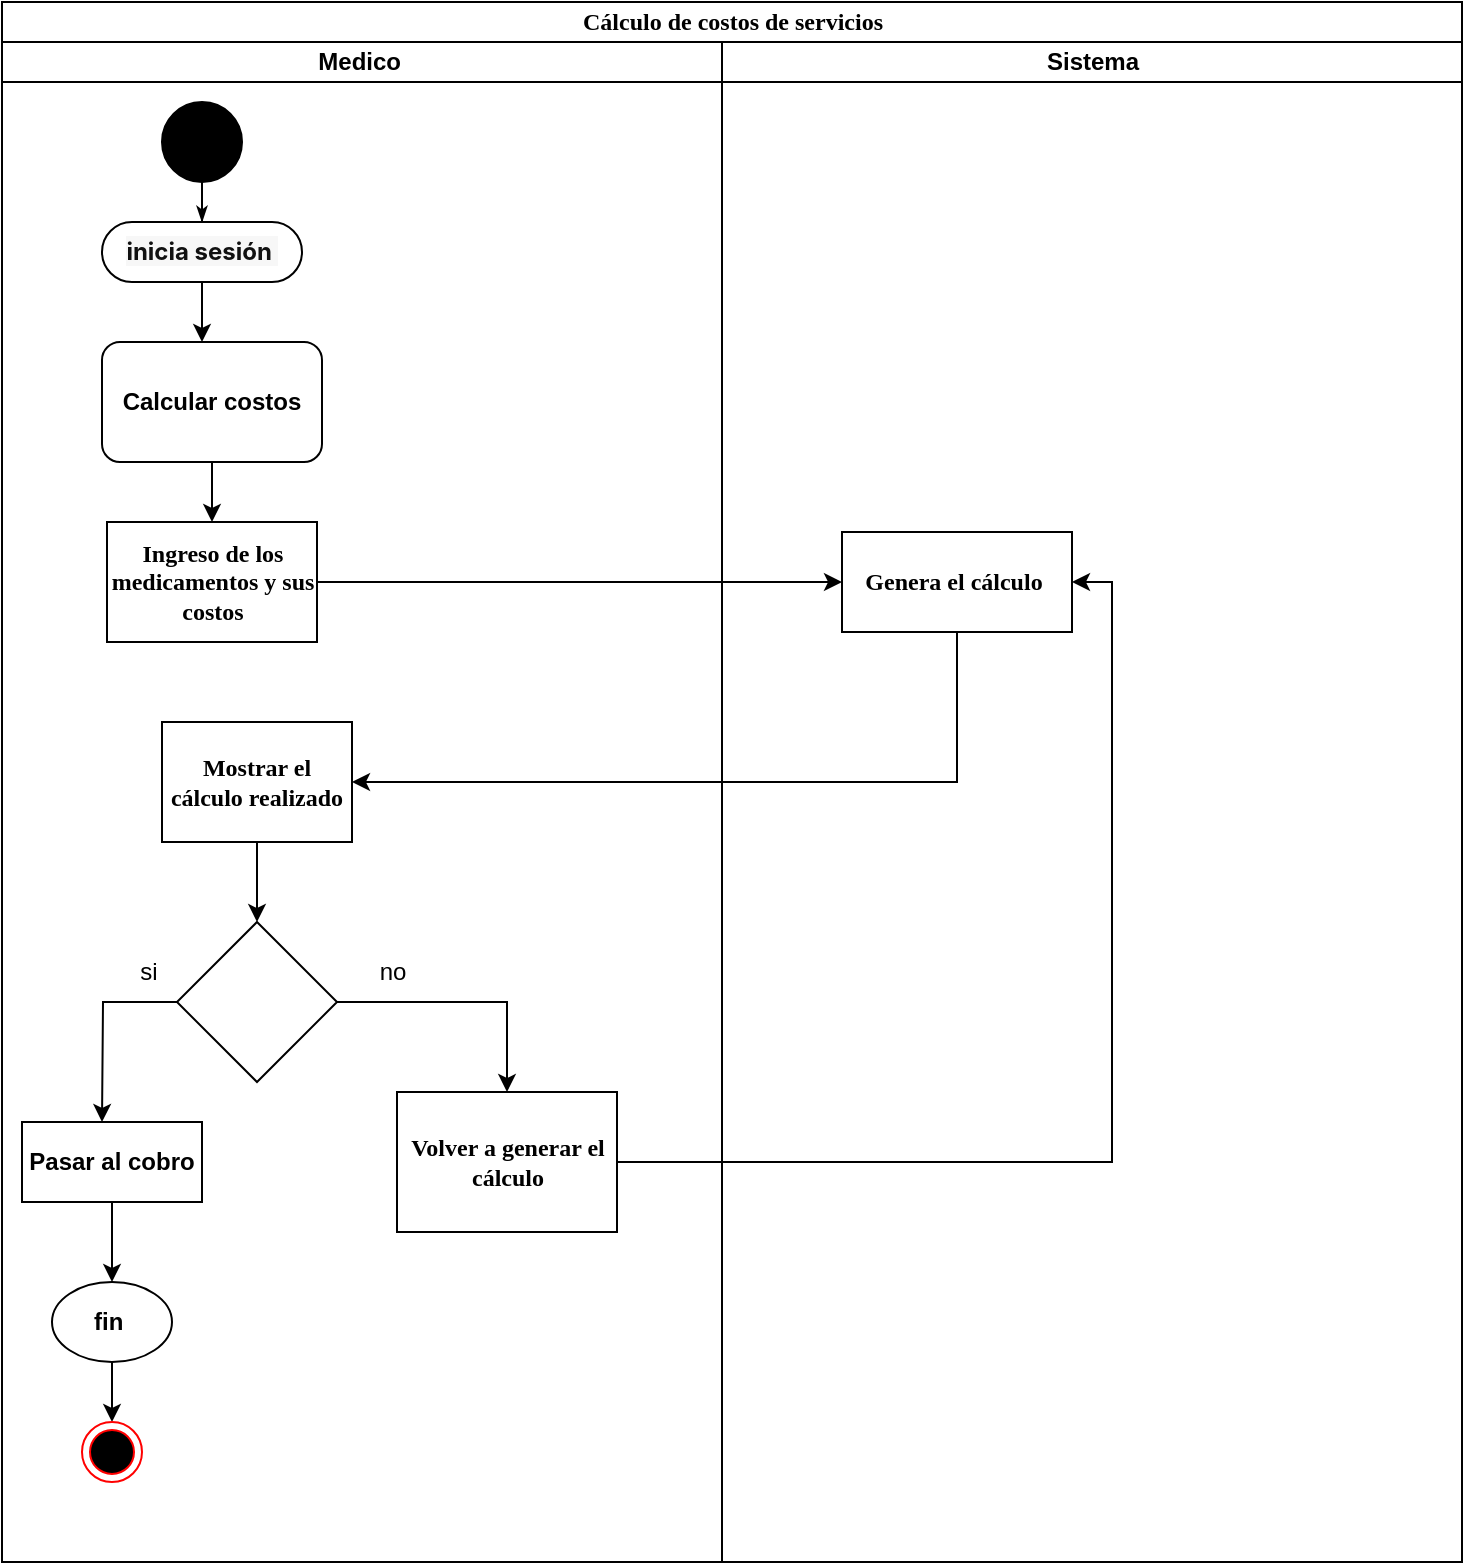<mxfile version="24.5.3" type="device" pages="10">
  <diagram name="ReqFun10" id="KkAWfMJlL9fNiEg52oju">
    <mxGraphModel dx="1332" dy="516" grid="0" gridSize="10" guides="1" tooltips="1" connect="1" arrows="1" fold="1" page="1" pageScale="1" pageWidth="850" pageHeight="1100" background="none" math="0" shadow="0">
      <root>
        <mxCell id="qC0AI-Xd-2RJ99uHVHzx-0" />
        <mxCell id="qC0AI-Xd-2RJ99uHVHzx-1" parent="qC0AI-Xd-2RJ99uHVHzx-0" />
        <mxCell id="qC0AI-Xd-2RJ99uHVHzx-2" value="Cálculo de costos de servicios" style="swimlane;html=1;childLayout=stackLayout;startSize=20;rounded=0;shadow=0;comic=0;labelBackgroundColor=none;strokeWidth=1;fontFamily=Verdana;fontSize=12;align=center;" parent="qC0AI-Xd-2RJ99uHVHzx-1" vertex="1">
          <mxGeometry x="121" y="50" width="730" height="780" as="geometry" />
        </mxCell>
        <mxCell id="qC0AI-Xd-2RJ99uHVHzx-3" value="Medico&amp;nbsp;" style="swimlane;html=1;startSize=20;" parent="qC0AI-Xd-2RJ99uHVHzx-2" vertex="1">
          <mxGeometry y="20" width="360" height="760" as="geometry" />
        </mxCell>
        <mxCell id="qC0AI-Xd-2RJ99uHVHzx-4" value="" style="ellipse;whiteSpace=wrap;html=1;rounded=0;shadow=0;comic=0;labelBackgroundColor=none;strokeWidth=1;fillColor=#000000;fontFamily=Verdana;fontSize=12;align=center;" parent="qC0AI-Xd-2RJ99uHVHzx-3" vertex="1">
          <mxGeometry x="80" y="30" width="40" height="40" as="geometry" />
        </mxCell>
        <mxCell id="qC0AI-Xd-2RJ99uHVHzx-5" style="edgeStyle=orthogonalEdgeStyle;rounded=0;orthogonalLoop=1;jettySize=auto;html=1;" parent="qC0AI-Xd-2RJ99uHVHzx-3" source="qC0AI-Xd-2RJ99uHVHzx-6" edge="1">
          <mxGeometry relative="1" as="geometry">
            <mxPoint x="100" y="150" as="targetPoint" />
          </mxGeometry>
        </mxCell>
        <mxCell id="qC0AI-Xd-2RJ99uHVHzx-6" value="&lt;div style=&quot;text-align: start;&quot;&gt;&lt;font style=&quot;font-size: 12px;&quot; face=&quot;-apple-system, Roboto, SegoeUI, Segoe UI, Helvetica Neue, Helvetica, Microsoft YaHei, Meiryo UI, Meiryo, Arial Unicode MS, sans-serif&quot; color=&quot;#111111&quot;&gt;&lt;span style=&quot;white-space-collapse: preserve; background-color: rgb(247, 247, 247);&quot;&gt;&lt;b&gt;inicia sesión &lt;/b&gt;&lt;/span&gt;&lt;/font&gt;&lt;/div&gt;" style="rounded=1;whiteSpace=wrap;html=1;shadow=0;comic=0;labelBackgroundColor=none;strokeWidth=1;fontFamily=Verdana;fontSize=12;align=center;arcSize=50;" parent="qC0AI-Xd-2RJ99uHVHzx-3" vertex="1">
          <mxGeometry x="50" y="90" width="100" height="30" as="geometry" />
        </mxCell>
        <mxCell id="qC0AI-Xd-2RJ99uHVHzx-7" style="edgeStyle=orthogonalEdgeStyle;rounded=0;html=1;labelBackgroundColor=none;startArrow=none;startFill=0;startSize=5;endArrow=classicThin;endFill=1;endSize=5;jettySize=auto;orthogonalLoop=1;strokeWidth=1;fontFamily=Verdana;fontSize=12" parent="qC0AI-Xd-2RJ99uHVHzx-3" source="qC0AI-Xd-2RJ99uHVHzx-4" target="qC0AI-Xd-2RJ99uHVHzx-6" edge="1">
          <mxGeometry relative="1" as="geometry" />
        </mxCell>
        <mxCell id="qC0AI-Xd-2RJ99uHVHzx-8" style="edgeStyle=orthogonalEdgeStyle;rounded=0;orthogonalLoop=1;jettySize=auto;html=1;entryX=0.5;entryY=0;entryDx=0;entryDy=0;" parent="qC0AI-Xd-2RJ99uHVHzx-3" source="qC0AI-Xd-2RJ99uHVHzx-9" target="qC0AI-Xd-2RJ99uHVHzx-12" edge="1">
          <mxGeometry relative="1" as="geometry" />
        </mxCell>
        <mxCell id="qC0AI-Xd-2RJ99uHVHzx-9" value="&lt;b&gt;Calcular costos&lt;/b&gt;" style="rounded=1;whiteSpace=wrap;html=1;" parent="qC0AI-Xd-2RJ99uHVHzx-3" vertex="1">
          <mxGeometry x="50" y="150" width="110" height="60" as="geometry" />
        </mxCell>
        <mxCell id="qC0AI-Xd-2RJ99uHVHzx-10" value="" style="edgeStyle=orthogonalEdgeStyle;rounded=0;orthogonalLoop=1;jettySize=auto;html=1;" parent="qC0AI-Xd-2RJ99uHVHzx-3" source="qC0AI-Xd-2RJ99uHVHzx-11" target="qC0AI-Xd-2RJ99uHVHzx-15" edge="1">
          <mxGeometry relative="1" as="geometry" />
        </mxCell>
        <mxCell id="qC0AI-Xd-2RJ99uHVHzx-11" value="&lt;b&gt;Mostrar el cálculo realizado&lt;/b&gt;" style="whiteSpace=wrap;html=1;fontFamily=Verdana;rounded=0;shadow=0;comic=0;labelBackgroundColor=none;strokeWidth=1;arcSize=50;" parent="qC0AI-Xd-2RJ99uHVHzx-3" vertex="1">
          <mxGeometry x="80" y="340" width="95" height="60" as="geometry" />
        </mxCell>
        <mxCell id="qC0AI-Xd-2RJ99uHVHzx-12" value="&lt;b&gt;Ingreso de los medicamentos y sus costos&lt;/b&gt;" style="whiteSpace=wrap;html=1;fontFamily=Verdana;rounded=0;shadow=0;comic=0;labelBackgroundColor=none;strokeWidth=1;arcSize=50;" parent="qC0AI-Xd-2RJ99uHVHzx-3" vertex="1">
          <mxGeometry x="52.5" y="240" width="105" height="60" as="geometry" />
        </mxCell>
        <mxCell id="qC0AI-Xd-2RJ99uHVHzx-13" style="edgeStyle=orthogonalEdgeStyle;rounded=0;orthogonalLoop=1;jettySize=auto;html=1;" parent="qC0AI-Xd-2RJ99uHVHzx-3" source="qC0AI-Xd-2RJ99uHVHzx-15" edge="1">
          <mxGeometry relative="1" as="geometry">
            <mxPoint x="50" y="540" as="targetPoint" />
          </mxGeometry>
        </mxCell>
        <mxCell id="qC0AI-Xd-2RJ99uHVHzx-14" style="edgeStyle=orthogonalEdgeStyle;rounded=0;orthogonalLoop=1;jettySize=auto;html=1;" parent="qC0AI-Xd-2RJ99uHVHzx-3" source="qC0AI-Xd-2RJ99uHVHzx-15" target="qC0AI-Xd-2RJ99uHVHzx-19" edge="1">
          <mxGeometry relative="1" as="geometry" />
        </mxCell>
        <mxCell id="qC0AI-Xd-2RJ99uHVHzx-15" value="" style="rhombus;whiteSpace=wrap;html=1;fontFamily=Verdana;rounded=0;shadow=0;comic=0;labelBackgroundColor=none;strokeWidth=1;arcSize=50;" parent="qC0AI-Xd-2RJ99uHVHzx-3" vertex="1">
          <mxGeometry x="87.5" y="440" width="80" height="80" as="geometry" />
        </mxCell>
        <mxCell id="qC0AI-Xd-2RJ99uHVHzx-16" value="no" style="text;html=1;align=center;verticalAlign=middle;resizable=0;points=[];autosize=1;strokeColor=none;fillColor=none;" parent="qC0AI-Xd-2RJ99uHVHzx-3" vertex="1">
          <mxGeometry x="175" y="450" width="40" height="30" as="geometry" />
        </mxCell>
        <mxCell id="qC0AI-Xd-2RJ99uHVHzx-17" style="edgeStyle=orthogonalEdgeStyle;rounded=0;orthogonalLoop=1;jettySize=auto;html=1;entryX=0.5;entryY=0;entryDx=0;entryDy=0;" parent="qC0AI-Xd-2RJ99uHVHzx-3" source="qC0AI-Xd-2RJ99uHVHzx-18" target="qC0AI-Xd-2RJ99uHVHzx-22" edge="1">
          <mxGeometry relative="1" as="geometry" />
        </mxCell>
        <mxCell id="qC0AI-Xd-2RJ99uHVHzx-18" value="&lt;b&gt;Pasar al cobro&lt;/b&gt;" style="html=1;whiteSpace=wrap;" parent="qC0AI-Xd-2RJ99uHVHzx-3" vertex="1">
          <mxGeometry x="10" y="540" width="90" height="40" as="geometry" />
        </mxCell>
        <mxCell id="qC0AI-Xd-2RJ99uHVHzx-19" value="&lt;b&gt;Volver a generar el cálculo&lt;/b&gt;" style="whiteSpace=wrap;html=1;fontFamily=Verdana;rounded=0;shadow=0;comic=0;labelBackgroundColor=none;strokeWidth=1;arcSize=50;" parent="qC0AI-Xd-2RJ99uHVHzx-3" vertex="1">
          <mxGeometry x="197.5" y="525" width="110" height="70" as="geometry" />
        </mxCell>
        <mxCell id="qC0AI-Xd-2RJ99uHVHzx-20" value="si" style="text;html=1;align=center;verticalAlign=middle;resizable=0;points=[];autosize=1;strokeColor=none;fillColor=none;" parent="qC0AI-Xd-2RJ99uHVHzx-3" vertex="1">
          <mxGeometry x="57.5" y="450" width="30" height="30" as="geometry" />
        </mxCell>
        <mxCell id="qC0AI-Xd-2RJ99uHVHzx-21" style="edgeStyle=orthogonalEdgeStyle;rounded=0;orthogonalLoop=1;jettySize=auto;html=1;entryX=0.5;entryY=0;entryDx=0;entryDy=0;" parent="qC0AI-Xd-2RJ99uHVHzx-3" source="qC0AI-Xd-2RJ99uHVHzx-22" target="qC0AI-Xd-2RJ99uHVHzx-23" edge="1">
          <mxGeometry relative="1" as="geometry" />
        </mxCell>
        <mxCell id="qC0AI-Xd-2RJ99uHVHzx-22" value="&lt;b&gt;fin&amp;nbsp;&lt;/b&gt;" style="ellipse;whiteSpace=wrap;html=1;rounded=1;" parent="qC0AI-Xd-2RJ99uHVHzx-3" vertex="1">
          <mxGeometry x="25" y="620" width="60" height="40" as="geometry" />
        </mxCell>
        <mxCell id="qC0AI-Xd-2RJ99uHVHzx-23" value="" style="ellipse;html=1;shape=endState;fillColor=#000000;strokeColor=#ff0000;" parent="qC0AI-Xd-2RJ99uHVHzx-3" vertex="1">
          <mxGeometry x="40" y="690" width="30" height="30" as="geometry" />
        </mxCell>
        <mxCell id="qC0AI-Xd-2RJ99uHVHzx-24" value="Sistema" style="swimlane;html=1;startSize=20;" parent="qC0AI-Xd-2RJ99uHVHzx-2" vertex="1">
          <mxGeometry x="360" y="20" width="370" height="760" as="geometry" />
        </mxCell>
        <mxCell id="qC0AI-Xd-2RJ99uHVHzx-25" value="&lt;b&gt;Genera el cálculo&amp;nbsp;&lt;/b&gt;" style="rounded=0;whiteSpace=wrap;html=1;shadow=0;comic=0;labelBackgroundColor=none;strokeWidth=1;fontFamily=Verdana;fontSize=12;align=center;arcSize=50;" parent="qC0AI-Xd-2RJ99uHVHzx-24" vertex="1">
          <mxGeometry x="60" y="245" width="115" height="50" as="geometry" />
        </mxCell>
        <mxCell id="qC0AI-Xd-2RJ99uHVHzx-26" style="edgeStyle=orthogonalEdgeStyle;rounded=0;orthogonalLoop=1;jettySize=auto;html=1;" parent="qC0AI-Xd-2RJ99uHVHzx-2" source="qC0AI-Xd-2RJ99uHVHzx-12" target="qC0AI-Xd-2RJ99uHVHzx-25" edge="1">
          <mxGeometry relative="1" as="geometry" />
        </mxCell>
        <mxCell id="qC0AI-Xd-2RJ99uHVHzx-27" style="edgeStyle=orthogonalEdgeStyle;rounded=0;orthogonalLoop=1;jettySize=auto;html=1;entryX=1;entryY=0.5;entryDx=0;entryDy=0;" parent="qC0AI-Xd-2RJ99uHVHzx-2" source="qC0AI-Xd-2RJ99uHVHzx-25" target="qC0AI-Xd-2RJ99uHVHzx-11" edge="1">
          <mxGeometry relative="1" as="geometry">
            <Array as="points">
              <mxPoint x="478" y="390" />
            </Array>
          </mxGeometry>
        </mxCell>
        <mxCell id="qC0AI-Xd-2RJ99uHVHzx-28" style="edgeStyle=orthogonalEdgeStyle;rounded=0;orthogonalLoop=1;jettySize=auto;html=1;entryX=1;entryY=0.5;entryDx=0;entryDy=0;" parent="qC0AI-Xd-2RJ99uHVHzx-2" source="qC0AI-Xd-2RJ99uHVHzx-19" target="qC0AI-Xd-2RJ99uHVHzx-25" edge="1">
          <mxGeometry relative="1" as="geometry" />
        </mxCell>
      </root>
    </mxGraphModel>
  </diagram>
  <diagram name="ReqFun11" id="u7Oiq-_f9c-_LIiOcCEf">
    <mxGraphModel dx="2049" dy="760" grid="0" gridSize="10" guides="1" tooltips="1" connect="1" arrows="1" fold="1" page="1" pageScale="1" pageWidth="850" pageHeight="1100" background="none" math="0" shadow="0">
      <root>
        <mxCell id="WQmNVQELLwFCzyuy0un2-0" />
        <mxCell id="WQmNVQELLwFCzyuy0un2-1" parent="WQmNVQELLwFCzyuy0un2-0" />
        <mxCell id="WQmNVQELLwFCzyuy0un2-2" value="Imprimir reportes" style="swimlane;html=1;childLayout=stackLayout;startSize=20;rounded=0;shadow=0;comic=0;labelBackgroundColor=none;strokeWidth=1;fontFamily=Verdana;fontSize=12;align=center;" parent="WQmNVQELLwFCzyuy0un2-1" vertex="1">
          <mxGeometry x="120" y="50" width="660" height="780" as="geometry" />
        </mxCell>
        <mxCell id="WQmNVQELLwFCzyuy0un2-3" value="Medico&amp;nbsp;" style="swimlane;html=1;startSize=20;" parent="WQmNVQELLwFCzyuy0un2-2" vertex="1">
          <mxGeometry y="20" width="360" height="760" as="geometry" />
        </mxCell>
        <mxCell id="WQmNVQELLwFCzyuy0un2-4" value="" style="ellipse;whiteSpace=wrap;html=1;rounded=0;shadow=0;comic=0;labelBackgroundColor=none;strokeWidth=1;fillColor=#000000;fontFamily=Verdana;fontSize=12;align=center;" parent="WQmNVQELLwFCzyuy0un2-3" vertex="1">
          <mxGeometry x="80" y="30" width="40" height="40" as="geometry" />
        </mxCell>
        <mxCell id="WQmNVQELLwFCzyuy0un2-5" style="edgeStyle=orthogonalEdgeStyle;rounded=0;orthogonalLoop=1;jettySize=auto;html=1;" parent="WQmNVQELLwFCzyuy0un2-3" source="WQmNVQELLwFCzyuy0un2-6" edge="1">
          <mxGeometry relative="1" as="geometry">
            <mxPoint x="100" y="150" as="targetPoint" />
          </mxGeometry>
        </mxCell>
        <mxCell id="WQmNVQELLwFCzyuy0un2-6" value="&lt;div style=&quot;text-align: start;&quot;&gt;&lt;font style=&quot;font-size: 12px;&quot; face=&quot;-apple-system, Roboto, SegoeUI, Segoe UI, Helvetica Neue, Helvetica, Microsoft YaHei, Meiryo UI, Meiryo, Arial Unicode MS, sans-serif&quot; color=&quot;#111111&quot;&gt;&lt;span style=&quot;white-space-collapse: preserve; background-color: rgb(247, 247, 247);&quot;&gt;&lt;b&gt;inicia sesión &lt;/b&gt;&lt;/span&gt;&lt;/font&gt;&lt;/div&gt;" style="rounded=1;whiteSpace=wrap;html=1;shadow=0;comic=0;labelBackgroundColor=none;strokeWidth=1;fontFamily=Verdana;fontSize=12;align=center;arcSize=50;" parent="WQmNVQELLwFCzyuy0un2-3" vertex="1">
          <mxGeometry x="50" y="90" width="100" height="30" as="geometry" />
        </mxCell>
        <mxCell id="WQmNVQELLwFCzyuy0un2-7" style="edgeStyle=orthogonalEdgeStyle;rounded=0;html=1;labelBackgroundColor=none;startArrow=none;startFill=0;startSize=5;endArrow=classicThin;endFill=1;endSize=5;jettySize=auto;orthogonalLoop=1;strokeWidth=1;fontFamily=Verdana;fontSize=12" parent="WQmNVQELLwFCzyuy0un2-3" source="WQmNVQELLwFCzyuy0un2-4" target="WQmNVQELLwFCzyuy0un2-6" edge="1">
          <mxGeometry relative="1" as="geometry" />
        </mxCell>
        <mxCell id="WQmNVQELLwFCzyuy0un2-9" value="&lt;b&gt;Generar reportes&lt;/b&gt;" style="rounded=1;whiteSpace=wrap;html=1;" parent="WQmNVQELLwFCzyuy0un2-3" vertex="1">
          <mxGeometry x="50" y="150" width="110" height="60" as="geometry" />
        </mxCell>
        <mxCell id="WQmNVQELLwFCzyuy0un2-10" value="" style="edgeStyle=orthogonalEdgeStyle;rounded=0;orthogonalLoop=1;jettySize=auto;html=1;" parent="WQmNVQELLwFCzyuy0un2-3" source="WQmNVQELLwFCzyuy0un2-11" target="WQmNVQELLwFCzyuy0un2-15" edge="1">
          <mxGeometry relative="1" as="geometry" />
        </mxCell>
        <mxCell id="WQmNVQELLwFCzyuy0un2-11" value="&lt;b&gt;Seleccionar reporte a imprimir&lt;/b&gt;" style="whiteSpace=wrap;html=1;fontFamily=Verdana;rounded=0;shadow=0;comic=0;labelBackgroundColor=none;strokeWidth=1;arcSize=50;" parent="WQmNVQELLwFCzyuy0un2-3" vertex="1">
          <mxGeometry x="80" y="340" width="95" height="60" as="geometry" />
        </mxCell>
        <mxCell id="WQmNVQELLwFCzyuy0un2-13" style="edgeStyle=orthogonalEdgeStyle;rounded=0;orthogonalLoop=1;jettySize=auto;html=1;" parent="WQmNVQELLwFCzyuy0un2-3" source="WQmNVQELLwFCzyuy0un2-15" edge="1">
          <mxGeometry relative="1" as="geometry">
            <mxPoint x="50" y="540" as="targetPoint" />
          </mxGeometry>
        </mxCell>
        <mxCell id="WQmNVQELLwFCzyuy0un2-14" style="edgeStyle=orthogonalEdgeStyle;rounded=0;orthogonalLoop=1;jettySize=auto;html=1;" parent="WQmNVQELLwFCzyuy0un2-3" source="WQmNVQELLwFCzyuy0un2-15" target="WQmNVQELLwFCzyuy0un2-19" edge="1">
          <mxGeometry relative="1" as="geometry" />
        </mxCell>
        <mxCell id="WQmNVQELLwFCzyuy0un2-15" value="" style="rhombus;whiteSpace=wrap;html=1;fontFamily=Verdana;rounded=0;shadow=0;comic=0;labelBackgroundColor=none;strokeWidth=1;arcSize=50;" parent="WQmNVQELLwFCzyuy0un2-3" vertex="1">
          <mxGeometry x="87.5" y="440" width="80" height="80" as="geometry" />
        </mxCell>
        <mxCell id="WQmNVQELLwFCzyuy0un2-16" value="no" style="text;html=1;align=center;verticalAlign=middle;resizable=0;points=[];autosize=1;strokeColor=none;fillColor=none;" parent="WQmNVQELLwFCzyuy0un2-3" vertex="1">
          <mxGeometry x="175" y="450" width="40" height="30" as="geometry" />
        </mxCell>
        <mxCell id="WQmNVQELLwFCzyuy0un2-17" style="edgeStyle=orthogonalEdgeStyle;rounded=0;orthogonalLoop=1;jettySize=auto;html=1;entryX=0.5;entryY=0;entryDx=0;entryDy=0;" parent="WQmNVQELLwFCzyuy0un2-3" source="WQmNVQELLwFCzyuy0un2-18" target="WQmNVQELLwFCzyuy0un2-22" edge="1">
          <mxGeometry relative="1" as="geometry" />
        </mxCell>
        <mxCell id="WQmNVQELLwFCzyuy0un2-18" value="&lt;b&gt;Imprimir&lt;/b&gt;" style="html=1;whiteSpace=wrap;" parent="WQmNVQELLwFCzyuy0un2-3" vertex="1">
          <mxGeometry x="10" y="540" width="90" height="40" as="geometry" />
        </mxCell>
        <mxCell id="yjZzVu5jo6rDUdBfQf2k-4" style="edgeStyle=orthogonalEdgeStyle;rounded=0;orthogonalLoop=1;jettySize=auto;html=1;" parent="WQmNVQELLwFCzyuy0un2-3" source="WQmNVQELLwFCzyuy0un2-19" edge="1">
          <mxGeometry relative="1" as="geometry">
            <mxPoint x="330" y="370" as="targetPoint" />
          </mxGeometry>
        </mxCell>
        <mxCell id="WQmNVQELLwFCzyuy0un2-19" value="&lt;b&gt;Volver a seleccionar&lt;/b&gt;" style="whiteSpace=wrap;html=1;fontFamily=Verdana;rounded=0;shadow=0;comic=0;labelBackgroundColor=none;strokeWidth=1;arcSize=50;" parent="WQmNVQELLwFCzyuy0un2-3" vertex="1">
          <mxGeometry x="197.5" y="525" width="110" height="70" as="geometry" />
        </mxCell>
        <mxCell id="WQmNVQELLwFCzyuy0un2-20" value="si" style="text;html=1;align=center;verticalAlign=middle;resizable=0;points=[];autosize=1;strokeColor=none;fillColor=none;" parent="WQmNVQELLwFCzyuy0un2-3" vertex="1">
          <mxGeometry x="57.5" y="450" width="30" height="30" as="geometry" />
        </mxCell>
        <mxCell id="WQmNVQELLwFCzyuy0un2-21" style="edgeStyle=orthogonalEdgeStyle;rounded=0;orthogonalLoop=1;jettySize=auto;html=1;entryX=0.5;entryY=0;entryDx=0;entryDy=0;" parent="WQmNVQELLwFCzyuy0un2-3" source="WQmNVQELLwFCzyuy0un2-22" target="WQmNVQELLwFCzyuy0un2-23" edge="1">
          <mxGeometry relative="1" as="geometry" />
        </mxCell>
        <mxCell id="WQmNVQELLwFCzyuy0un2-22" value="&lt;b&gt;fin&amp;nbsp;&lt;/b&gt;" style="ellipse;whiteSpace=wrap;html=1;rounded=1;" parent="WQmNVQELLwFCzyuy0un2-3" vertex="1">
          <mxGeometry x="25" y="620" width="60" height="40" as="geometry" />
        </mxCell>
        <mxCell id="WQmNVQELLwFCzyuy0un2-23" value="" style="ellipse;html=1;shape=endState;fillColor=#000000;strokeColor=#ff0000;" parent="WQmNVQELLwFCzyuy0un2-3" vertex="1">
          <mxGeometry x="40" y="690" width="30" height="30" as="geometry" />
        </mxCell>
        <mxCell id="WQmNVQELLwFCzyuy0un2-24" value="Sistema" style="swimlane;html=1;startSize=20;" parent="WQmNVQELLwFCzyuy0un2-2" vertex="1">
          <mxGeometry x="360" y="20" width="300" height="760" as="geometry" />
        </mxCell>
        <mxCell id="WQmNVQELLwFCzyuy0un2-25" value="&lt;b&gt;Mostrar reportes guardados&lt;/b&gt;" style="rounded=0;whiteSpace=wrap;html=1;shadow=0;comic=0;labelBackgroundColor=none;strokeWidth=1;fontFamily=Verdana;fontSize=12;align=center;arcSize=50;" parent="WQmNVQELLwFCzyuy0un2-24" vertex="1">
          <mxGeometry x="60" y="245" width="115" height="50" as="geometry" />
        </mxCell>
        <mxCell id="WQmNVQELLwFCzyuy0un2-27" style="edgeStyle=orthogonalEdgeStyle;rounded=0;orthogonalLoop=1;jettySize=auto;html=1;entryX=1;entryY=0.5;entryDx=0;entryDy=0;" parent="WQmNVQELLwFCzyuy0un2-2" source="WQmNVQELLwFCzyuy0un2-25" target="WQmNVQELLwFCzyuy0un2-11" edge="1">
          <mxGeometry relative="1" as="geometry">
            <Array as="points">
              <mxPoint x="478" y="390" />
            </Array>
          </mxGeometry>
        </mxCell>
        <mxCell id="f_krD6CMalkKSuDHE48G-0" style="edgeStyle=orthogonalEdgeStyle;rounded=0;orthogonalLoop=1;jettySize=auto;html=1;entryX=0.513;entryY=0.14;entryDx=0;entryDy=0;entryPerimeter=0;" parent="WQmNVQELLwFCzyuy0un2-2" source="WQmNVQELLwFCzyuy0un2-9" target="WQmNVQELLwFCzyuy0un2-25" edge="1">
          <mxGeometry relative="1" as="geometry" />
        </mxCell>
      </root>
    </mxGraphModel>
  </diagram>
  <diagram name="ReqFun12" id="xh0XEK0C2TM4o7iCKjn6">
    <mxGraphModel dx="1903" dy="706" grid="0" gridSize="10" guides="1" tooltips="1" connect="1" arrows="1" fold="1" page="1" pageScale="1" pageWidth="850" pageHeight="1100" background="none" math="0" shadow="0">
      <root>
        <mxCell id="bp2U5lFlz0P6vrGjvbFs-0" />
        <mxCell id="bp2U5lFlz0P6vrGjvbFs-1" parent="bp2U5lFlz0P6vrGjvbFs-0" />
        <mxCell id="bp2U5lFlz0P6vrGjvbFs-2" value="Alertas de niveles de inventario bajos" style="swimlane;html=1;childLayout=stackLayout;startSize=20;rounded=0;shadow=0;comic=0;labelBackgroundColor=none;strokeWidth=1;fontFamily=Verdana;fontSize=12;align=center;" parent="bp2U5lFlz0P6vrGjvbFs-1" vertex="1">
          <mxGeometry x="120" y="30" width="660" height="706" as="geometry" />
        </mxCell>
        <mxCell id="bp2U5lFlz0P6vrGjvbFs-3" value="Medico&amp;nbsp;" style="swimlane;html=1;startSize=20;" parent="bp2U5lFlz0P6vrGjvbFs-2" vertex="1">
          <mxGeometry y="20" width="360" height="686" as="geometry" />
        </mxCell>
        <mxCell id="bp2U5lFlz0P6vrGjvbFs-4" value="" style="ellipse;whiteSpace=wrap;html=1;rounded=0;shadow=0;comic=0;labelBackgroundColor=none;strokeWidth=1;fillColor=#000000;fontFamily=Verdana;fontSize=12;align=center;" parent="bp2U5lFlz0P6vrGjvbFs-3" vertex="1">
          <mxGeometry x="80" y="30" width="40" height="40" as="geometry" />
        </mxCell>
        <mxCell id="bp2U5lFlz0P6vrGjvbFs-7" style="edgeStyle=orthogonalEdgeStyle;rounded=0;html=1;labelBackgroundColor=none;startArrow=none;startFill=0;startSize=5;endArrow=classicThin;endFill=1;endSize=5;jettySize=auto;orthogonalLoop=1;strokeWidth=1;fontFamily=Verdana;fontSize=12;entryX=0.509;entryY=0.117;entryDx=0;entryDy=0;entryPerimeter=0;" parent="bp2U5lFlz0P6vrGjvbFs-3" source="bp2U5lFlz0P6vrGjvbFs-4" target="bp2U5lFlz0P6vrGjvbFs-8" edge="1">
          <mxGeometry relative="1" as="geometry">
            <mxPoint x="100" y="130" as="targetPoint" />
          </mxGeometry>
        </mxCell>
        <mxCell id="bp2U5lFlz0P6vrGjvbFs-8" value="&lt;b&gt;Monitorear niveles de inventario&lt;/b&gt;" style="rounded=1;whiteSpace=wrap;html=1;" parent="bp2U5lFlz0P6vrGjvbFs-3" vertex="1">
          <mxGeometry x="45" y="120" width="110" height="60" as="geometry" />
        </mxCell>
        <mxCell id="bp2U5lFlz0P6vrGjvbFs-9" value="" style="edgeStyle=orthogonalEdgeStyle;rounded=0;orthogonalLoop=1;jettySize=auto;html=1;entryX=0.5;entryY=0;entryDx=0;entryDy=0;" parent="bp2U5lFlz0P6vrGjvbFs-3" source="bp2U5lFlz0P6vrGjvbFs-10" target="bp2U5lFlz0P6vrGjvbFs-16" edge="1">
          <mxGeometry relative="1" as="geometry">
            <mxPoint x="127.471" y="440.029" as="targetPoint" />
          </mxGeometry>
        </mxCell>
        <mxCell id="bp2U5lFlz0P6vrGjvbFs-10" value="&lt;b&gt;Generar alerta&lt;/b&gt;" style="whiteSpace=wrap;html=1;fontFamily=Verdana;rounded=0;shadow=0;comic=0;labelBackgroundColor=none;strokeWidth=1;arcSize=50;" parent="bp2U5lFlz0P6vrGjvbFs-3" vertex="1">
          <mxGeometry x="72.5" y="250" width="95" height="60" as="geometry" />
        </mxCell>
        <mxCell id="bp2U5lFlz0P6vrGjvbFs-15" style="edgeStyle=orthogonalEdgeStyle;rounded=0;orthogonalLoop=1;jettySize=auto;html=1;entryX=0.5;entryY=0;entryDx=0;entryDy=0;" parent="bp2U5lFlz0P6vrGjvbFs-3" source="bp2U5lFlz0P6vrGjvbFs-16" target="bp2U5lFlz0P6vrGjvbFs-21" edge="1">
          <mxGeometry relative="1" as="geometry" />
        </mxCell>
        <mxCell id="bp2U5lFlz0P6vrGjvbFs-16" value="&lt;b&gt;Avisar al personal&lt;/b&gt;" style="html=1;whiteSpace=wrap;" parent="bp2U5lFlz0P6vrGjvbFs-3" vertex="1">
          <mxGeometry x="75" y="410" width="90" height="40" as="geometry" />
        </mxCell>
        <mxCell id="bp2U5lFlz0P6vrGjvbFs-20" style="edgeStyle=orthogonalEdgeStyle;rounded=0;orthogonalLoop=1;jettySize=auto;html=1;entryX=0.5;entryY=0;entryDx=0;entryDy=0;" parent="bp2U5lFlz0P6vrGjvbFs-3" source="bp2U5lFlz0P6vrGjvbFs-21" target="bp2U5lFlz0P6vrGjvbFs-22" edge="1">
          <mxGeometry relative="1" as="geometry" />
        </mxCell>
        <mxCell id="bp2U5lFlz0P6vrGjvbFs-21" value="&lt;b&gt;fin&amp;nbsp;&lt;/b&gt;" style="ellipse;whiteSpace=wrap;html=1;rounded=1;" parent="bp2U5lFlz0P6vrGjvbFs-3" vertex="1">
          <mxGeometry x="90" y="520" width="60" height="40" as="geometry" />
        </mxCell>
        <mxCell id="bp2U5lFlz0P6vrGjvbFs-22" value="" style="ellipse;html=1;shape=endState;fillColor=#000000;strokeColor=#ff0000;" parent="bp2U5lFlz0P6vrGjvbFs-3" vertex="1">
          <mxGeometry x="105" y="630" width="30" height="30" as="geometry" />
        </mxCell>
        <mxCell id="bp2U5lFlz0P6vrGjvbFs-26" style="edgeStyle=orthogonalEdgeStyle;rounded=0;orthogonalLoop=1;jettySize=auto;html=1;entryX=0.5;entryY=0;entryDx=0;entryDy=0;" parent="bp2U5lFlz0P6vrGjvbFs-2" source="bp2U5lFlz0P6vrGjvbFs-8" target="_ugiabRocal93p2uKkW6-14" edge="1">
          <mxGeometry relative="1" as="geometry">
            <mxPoint x="478.995" y="272" as="targetPoint" />
          </mxGeometry>
        </mxCell>
        <mxCell id="_ugiabRocal93p2uKkW6-19" style="edgeStyle=orthogonalEdgeStyle;rounded=0;orthogonalLoop=1;jettySize=auto;html=1;entryX=1;entryY=0.5;entryDx=0;entryDy=0;" parent="bp2U5lFlz0P6vrGjvbFs-2" source="_ugiabRocal93p2uKkW6-14" target="bp2U5lFlz0P6vrGjvbFs-10" edge="1">
          <mxGeometry relative="1" as="geometry" />
        </mxCell>
        <mxCell id="bp2U5lFlz0P6vrGjvbFs-23" value="Sistema" style="swimlane;html=1;startSize=20;" parent="bp2U5lFlz0P6vrGjvbFs-2" vertex="1">
          <mxGeometry x="360" y="20" width="300" height="686" as="geometry" />
        </mxCell>
        <mxCell id="_ugiabRocal93p2uKkW6-14" value="¿Niveles de inventario por debajo del umbral?" style="rhombus;whiteSpace=wrap;html=1;fontFamily=Verdana;rounded=0;shadow=0;comic=0;labelBackgroundColor=none;strokeWidth=1;arcSize=50;" parent="bp2U5lFlz0P6vrGjvbFs-23" vertex="1">
          <mxGeometry x="80" y="220" width="130" height="120" as="geometry" />
        </mxCell>
        <mxCell id="_ugiabRocal93p2uKkW6-20" style="edgeStyle=orthogonalEdgeStyle;rounded=0;orthogonalLoop=1;jettySize=auto;html=1;" parent="bp2U5lFlz0P6vrGjvbFs-23" source="_ugiabRocal93p2uKkW6-14" target="bp2U5lFlz0P6vrGjvbFs-18" edge="1">
          <mxGeometry relative="1" as="geometry">
            <mxPoint x="235" y="280" as="sourcePoint" />
            <mxPoint x="140" y="400" as="targetPoint" />
            <Array as="points">
              <mxPoint x="235" y="280" />
              <mxPoint x="235" y="400" />
              <mxPoint x="145" y="400" />
            </Array>
          </mxGeometry>
        </mxCell>
        <mxCell id="bp2U5lFlz0P6vrGjvbFs-14" value="no" style="text;html=1;align=center;verticalAlign=middle;resizable=0;points=[];autosize=1;strokeColor=none;fillColor=none;" parent="bp2U5lFlz0P6vrGjvbFs-23" vertex="1">
          <mxGeometry x="210" y="250" width="40" height="30" as="geometry" />
        </mxCell>
        <mxCell id="bp2U5lFlz0P6vrGjvbFs-19" value="si" style="text;html=1;align=center;verticalAlign=middle;resizable=0;points=[];autosize=1;strokeColor=none;fillColor=none;" parent="bp2U5lFlz0P6vrGjvbFs-23" vertex="1">
          <mxGeometry x="50" y="250" width="30" height="30" as="geometry" />
        </mxCell>
        <mxCell id="bp2U5lFlz0P6vrGjvbFs-18" value="&lt;b&gt;Continuar a monitorear&lt;/b&gt;" style="whiteSpace=wrap;html=1;fontFamily=Verdana;rounded=0;shadow=0;comic=0;labelBackgroundColor=none;strokeWidth=1;arcSize=50;" parent="bp2U5lFlz0P6vrGjvbFs-23" vertex="1">
          <mxGeometry x="90" y="410" width="110" height="70" as="geometry" />
        </mxCell>
      </root>
    </mxGraphModel>
  </diagram>
  <diagram name="ReqFun13" id="VrSDwX0iYQ-e4zdImbM6">
    <mxGraphModel dx="1903" dy="706" grid="0" gridSize="10" guides="1" tooltips="1" connect="1" arrows="1" fold="1" page="1" pageScale="1" pageWidth="850" pageHeight="1100" background="none" math="0" shadow="0">
      <root>
        <mxCell id="N9R19znRtwJAOUGC9suJ-0" />
        <mxCell id="N9R19znRtwJAOUGC9suJ-1" parent="N9R19znRtwJAOUGC9suJ-0" />
        <mxCell id="N9R19znRtwJAOUGC9suJ-2" value="&lt;blockquote style=&quot;margin: 0 0 0 40px; border: none; padding: 0px;&quot;&gt;Realizar Pedidos de Reposición de suministros&lt;/blockquote&gt;" style="swimlane;html=1;childLayout=stackLayout;startSize=20;rounded=0;shadow=0;comic=0;labelBackgroundColor=none;strokeWidth=1;fontFamily=Verdana;fontSize=12;align=center;" parent="N9R19znRtwJAOUGC9suJ-1" vertex="1">
          <mxGeometry x="120" y="20" width="660" height="696" as="geometry" />
        </mxCell>
        <mxCell id="N9R19znRtwJAOUGC9suJ-3" value="Medico&amp;nbsp;" style="swimlane;html=1;startSize=20;" parent="N9R19znRtwJAOUGC9suJ-2" vertex="1">
          <mxGeometry y="20" width="360" height="676" as="geometry" />
        </mxCell>
        <mxCell id="N9R19znRtwJAOUGC9suJ-4" value="" style="ellipse;whiteSpace=wrap;html=1;rounded=0;shadow=0;comic=0;labelBackgroundColor=none;strokeWidth=1;fillColor=#000000;fontFamily=Verdana;fontSize=12;align=center;" parent="N9R19znRtwJAOUGC9suJ-3" vertex="1">
          <mxGeometry x="80" y="30" width="40" height="40" as="geometry" />
        </mxCell>
        <mxCell id="N9R19znRtwJAOUGC9suJ-5" style="edgeStyle=orthogonalEdgeStyle;rounded=0;html=1;labelBackgroundColor=none;startArrow=none;startFill=0;startSize=5;endArrow=classicThin;endFill=1;endSize=5;jettySize=auto;orthogonalLoop=1;strokeWidth=1;fontFamily=Verdana;fontSize=12;entryX=0.509;entryY=0.117;entryDx=0;entryDy=0;entryPerimeter=0;" parent="N9R19znRtwJAOUGC9suJ-3" source="N9R19znRtwJAOUGC9suJ-4" target="N9R19znRtwJAOUGC9suJ-6" edge="1">
          <mxGeometry relative="1" as="geometry">
            <mxPoint x="100" y="130" as="targetPoint" />
          </mxGeometry>
        </mxCell>
        <mxCell id="N9R19znRtwJAOUGC9suJ-6" value="&lt;b&gt;Identificar falta de producto&lt;/b&gt;" style="rounded=1;whiteSpace=wrap;html=1;" parent="N9R19znRtwJAOUGC9suJ-3" vertex="1">
          <mxGeometry x="45" y="110" width="110" height="60" as="geometry" />
        </mxCell>
        <mxCell id="N9R19znRtwJAOUGC9suJ-7" value="" style="edgeStyle=orthogonalEdgeStyle;rounded=0;orthogonalLoop=1;jettySize=auto;html=1;entryX=0.5;entryY=0;entryDx=0;entryDy=0;" parent="N9R19znRtwJAOUGC9suJ-3" source="N9R19znRtwJAOUGC9suJ-8" target="N9R19znRtwJAOUGC9suJ-10" edge="1">
          <mxGeometry relative="1" as="geometry">
            <mxPoint x="127.471" y="440.029" as="targetPoint" />
          </mxGeometry>
        </mxCell>
        <mxCell id="N9R19znRtwJAOUGC9suJ-8" value="&lt;b&gt;Ingresar detalle del pedido&lt;/b&gt;" style="whiteSpace=wrap;html=1;fontFamily=Verdana;rounded=0;shadow=0;comic=0;labelBackgroundColor=none;strokeWidth=1;arcSize=50;" parent="N9R19znRtwJAOUGC9suJ-3" vertex="1">
          <mxGeometry x="72.5" y="250" width="95" height="60" as="geometry" />
        </mxCell>
        <mxCell id="N9R19znRtwJAOUGC9suJ-10" value="&lt;b&gt;Confirmar pedido&lt;/b&gt;" style="html=1;whiteSpace=wrap;" parent="N9R19znRtwJAOUGC9suJ-3" vertex="1">
          <mxGeometry x="75" y="410" width="90" height="40" as="geometry" />
        </mxCell>
        <mxCell id="N9R19znRtwJAOUGC9suJ-11" style="edgeStyle=orthogonalEdgeStyle;rounded=0;orthogonalLoop=1;jettySize=auto;html=1;entryX=0.5;entryY=0;entryDx=0;entryDy=0;" parent="N9R19znRtwJAOUGC9suJ-3" source="N9R19znRtwJAOUGC9suJ-12" target="N9R19znRtwJAOUGC9suJ-13" edge="1">
          <mxGeometry relative="1" as="geometry" />
        </mxCell>
        <mxCell id="N9R19znRtwJAOUGC9suJ-12" value="&lt;b&gt;fin&amp;nbsp;&lt;/b&gt;" style="ellipse;whiteSpace=wrap;html=1;rounded=1;" parent="N9R19znRtwJAOUGC9suJ-3" vertex="1">
          <mxGeometry x="90" y="560" width="60" height="40" as="geometry" />
        </mxCell>
        <mxCell id="N9R19znRtwJAOUGC9suJ-13" value="" style="ellipse;html=1;shape=endState;fillColor=#000000;strokeColor=#ff0000;" parent="N9R19znRtwJAOUGC9suJ-3" vertex="1">
          <mxGeometry x="105" y="630" width="30" height="30" as="geometry" />
        </mxCell>
        <mxCell id="iBPe7zki-HJH2d3h3TJ--21" style="edgeStyle=orthogonalEdgeStyle;rounded=0;orthogonalLoop=1;jettySize=auto;html=1;" parent="N9R19znRtwJAOUGC9suJ-3" source="iBPe7zki-HJH2d3h3TJ--19" target="N9R19znRtwJAOUGC9suJ-12" edge="1">
          <mxGeometry relative="1" as="geometry" />
        </mxCell>
        <mxCell id="iBPe7zki-HJH2d3h3TJ--19" value="&lt;b&gt;Notificar confirmación&lt;/b&gt;" style="html=1;whiteSpace=wrap;" parent="N9R19znRtwJAOUGC9suJ-3" vertex="1">
          <mxGeometry x="75" y="490" width="90" height="40" as="geometry" />
        </mxCell>
        <mxCell id="N9R19znRtwJAOUGC9suJ-14" style="edgeStyle=orthogonalEdgeStyle;rounded=0;orthogonalLoop=1;jettySize=auto;html=1;entryX=-0.068;entryY=0.483;entryDx=0;entryDy=0;entryPerimeter=0;" parent="N9R19znRtwJAOUGC9suJ-2" source="N9R19znRtwJAOUGC9suJ-6" target="iBPe7zki-HJH2d3h3TJ--15" edge="1">
          <mxGeometry relative="1" as="geometry">
            <mxPoint x="505" y="240" as="targetPoint" />
          </mxGeometry>
        </mxCell>
        <mxCell id="N9R19znRtwJAOUGC9suJ-15" style="edgeStyle=orthogonalEdgeStyle;rounded=0;orthogonalLoop=1;jettySize=auto;html=1;entryX=1;entryY=0.5;entryDx=0;entryDy=0;exitX=0.5;exitY=1;exitDx=0;exitDy=0;" parent="N9R19znRtwJAOUGC9suJ-2" source="iBPe7zki-HJH2d3h3TJ--15" target="N9R19znRtwJAOUGC9suJ-8" edge="1">
          <mxGeometry relative="1" as="geometry">
            <mxPoint x="440" y="300" as="sourcePoint" />
          </mxGeometry>
        </mxCell>
        <mxCell id="N9R19znRtwJAOUGC9suJ-16" value="Sistema" style="swimlane;html=1;startSize=20;" parent="N9R19znRtwJAOUGC9suJ-2" vertex="1">
          <mxGeometry x="360" y="20" width="300" height="676" as="geometry" />
        </mxCell>
        <mxCell id="N9R19znRtwJAOUGC9suJ-21" value="&lt;b&gt;Enviar pedido&lt;/b&gt;" style="whiteSpace=wrap;html=1;fontFamily=Verdana;rounded=0;shadow=0;comic=0;labelBackgroundColor=none;strokeWidth=1;arcSize=50;" parent="N9R19znRtwJAOUGC9suJ-16" vertex="1">
          <mxGeometry x="87.5" y="395" width="110" height="70" as="geometry" />
        </mxCell>
        <mxCell id="iBPe7zki-HJH2d3h3TJ--15" value="&lt;b&gt;Acceder a al función de reposición&lt;/b&gt;" style="whiteSpace=wrap;html=1;fontFamily=Verdana;rounded=0;shadow=0;comic=0;labelBackgroundColor=none;strokeWidth=1;arcSize=50;" parent="N9R19znRtwJAOUGC9suJ-16" vertex="1">
          <mxGeometry x="102.5" y="110" width="95" height="60" as="geometry" />
        </mxCell>
        <mxCell id="iBPe7zki-HJH2d3h3TJ--17" style="edgeStyle=orthogonalEdgeStyle;rounded=0;orthogonalLoop=1;jettySize=auto;html=1;" parent="N9R19znRtwJAOUGC9suJ-2" source="N9R19znRtwJAOUGC9suJ-10" target="N9R19znRtwJAOUGC9suJ-21" edge="1">
          <mxGeometry relative="1" as="geometry">
            <Array as="points">
              <mxPoint x="320" y="450" />
              <mxPoint x="320" y="450" />
            </Array>
          </mxGeometry>
        </mxCell>
        <mxCell id="iBPe7zki-HJH2d3h3TJ--20" value="" style="edgeStyle=orthogonalEdgeStyle;rounded=0;orthogonalLoop=1;jettySize=auto;html=1;" parent="N9R19znRtwJAOUGC9suJ-2" source="N9R19znRtwJAOUGC9suJ-21" target="iBPe7zki-HJH2d3h3TJ--19" edge="1">
          <mxGeometry relative="1" as="geometry">
            <mxPoint x="700" y="590" as="targetPoint" />
            <mxPoint x="983" y="525" as="sourcePoint" />
            <Array as="points">
              <mxPoint x="503" y="530" />
            </Array>
          </mxGeometry>
        </mxCell>
      </root>
    </mxGraphModel>
  </diagram>
  <diagram name="ReqFun14" id="Lh2p6jNYj1P_nWLQrL-l">
    <mxGraphModel dx="2220" dy="823" grid="0" gridSize="10" guides="1" tooltips="1" connect="1" arrows="1" fold="1" page="1" pageScale="1" pageWidth="850" pageHeight="1100" background="none" math="0" shadow="0">
      <root>
        <mxCell id="I8tnkjuryJzGrlSG8Uk5-0" />
        <mxCell id="I8tnkjuryJzGrlSG8Uk5-1" parent="I8tnkjuryJzGrlSG8Uk5-0" />
        <mxCell id="I8tnkjuryJzGrlSG8Uk5-2" value="Gestión de usuarios del sistema" style="swimlane;html=1;childLayout=stackLayout;startSize=20;rounded=0;shadow=0;comic=0;labelBackgroundColor=none;strokeWidth=1;fontFamily=Verdana;fontSize=12;align=center;" parent="I8tnkjuryJzGrlSG8Uk5-1" vertex="1">
          <mxGeometry x="120" y="20" width="1114" height="792" as="geometry" />
        </mxCell>
        <mxCell id="I8tnkjuryJzGrlSG8Uk5-3" value="Administrador" style="swimlane;html=1;startSize=20;" parent="I8tnkjuryJzGrlSG8Uk5-2" vertex="1">
          <mxGeometry y="20" width="490" height="772" as="geometry" />
        </mxCell>
        <mxCell id="I8tnkjuryJzGrlSG8Uk5-4" value="" style="ellipse;whiteSpace=wrap;html=1;rounded=0;shadow=0;comic=0;labelBackgroundColor=none;strokeWidth=1;fillColor=#000000;fontFamily=Verdana;fontSize=12;align=center;" parent="I8tnkjuryJzGrlSG8Uk5-3" vertex="1">
          <mxGeometry x="80" y="30" width="40" height="40" as="geometry" />
        </mxCell>
        <mxCell id="I8tnkjuryJzGrlSG8Uk5-5" style="edgeStyle=orthogonalEdgeStyle;rounded=0;html=1;labelBackgroundColor=none;startArrow=none;startFill=0;startSize=5;endArrow=classicThin;endFill=1;endSize=5;jettySize=auto;orthogonalLoop=1;strokeWidth=1;fontFamily=Verdana;fontSize=12;entryX=0.509;entryY=0.117;entryDx=0;entryDy=0;entryPerimeter=0;" parent="I8tnkjuryJzGrlSG8Uk5-3" source="I8tnkjuryJzGrlSG8Uk5-4" target="I8tnkjuryJzGrlSG8Uk5-6" edge="1">
          <mxGeometry relative="1" as="geometry">
            <mxPoint x="100" y="130" as="targetPoint" />
          </mxGeometry>
        </mxCell>
        <mxCell id="I8tnkjuryJzGrlSG8Uk5-6" value="&lt;b&gt;Acceder a gestión de usuario&lt;/b&gt;" style="rounded=1;whiteSpace=wrap;html=1;" parent="I8tnkjuryJzGrlSG8Uk5-3" vertex="1">
          <mxGeometry x="45" y="90" width="110" height="60" as="geometry" />
        </mxCell>
        <mxCell id="I8tnkjuryJzGrlSG8Uk5-12" value="" style="ellipse;html=1;shape=endState;fillColor=#000000;strokeColor=#ff0000;" parent="I8tnkjuryJzGrlSG8Uk5-3" vertex="1">
          <mxGeometry x="83.5" y="720" width="30" height="30" as="geometry" />
        </mxCell>
        <mxCell id="z3LGS-_ppnwEwGZmfVcr-4" value="Ingresar Detalles de la Nueva Cuenta" style="whiteSpace=wrap;strokeWidth=2;" parent="I8tnkjuryJzGrlSG8Uk5-3" vertex="1">
          <mxGeometry x="40" y="200" width="280" height="34" as="geometry" />
        </mxCell>
        <mxCell id="z3LGS-_ppnwEwGZmfVcr-5" value="Confirmar Creación" style="whiteSpace=wrap;strokeWidth=2;" parent="I8tnkjuryJzGrlSG8Uk5-3" vertex="1">
          <mxGeometry x="30" y="300.0" width="154" height="34" as="geometry" />
        </mxCell>
        <mxCell id="z3LGS-_ppnwEwGZmfVcr-22" value="" style="curved=1;startArrow=none;endArrow=block;exitX=0.25;exitY=1;entryX=0.5;entryY=0;rounded=0;exitDx=0;exitDy=0;" parent="I8tnkjuryJzGrlSG8Uk5-3" source="z3LGS-_ppnwEwGZmfVcr-4" target="z3LGS-_ppnwEwGZmfVcr-5" edge="1">
          <mxGeometry relative="1" as="geometry">
            <Array as="points" />
            <mxPoint x="-32.941" y="425.33" as="sourcePoint" />
          </mxGeometry>
        </mxCell>
        <mxCell id="z3LGS-_ppnwEwGZmfVcr-6" value="Notificar al Usuario" style="whiteSpace=wrap;strokeWidth=2;" parent="I8tnkjuryJzGrlSG8Uk5-3" vertex="1">
          <mxGeometry x="23" y="540" width="154" height="34" as="geometry" />
        </mxCell>
        <mxCell id="z3LGS-_ppnwEwGZmfVcr-23" value="" style="curved=1;startArrow=none;endArrow=block;exitX=0.5;exitY=1;entryX=0.5;entryY=0;rounded=0;" parent="I8tnkjuryJzGrlSG8Uk5-3" source="z3LGS-_ppnwEwGZmfVcr-5" target="z3LGS-_ppnwEwGZmfVcr-6" edge="1">
          <mxGeometry relative="1" as="geometry">
            <Array as="points" />
          </mxGeometry>
        </mxCell>
        <mxCell id="z3LGS-_ppnwEwGZmfVcr-13" value="Confirmar Eliminación" style="whiteSpace=wrap;strokeWidth=2;" parent="I8tnkjuryJzGrlSG8Uk5-3" vertex="1">
          <mxGeometry x="270" y="460" width="174" height="34" as="geometry" />
        </mxCell>
        <mxCell id="z3LGS-_ppnwEwGZmfVcr-32" value="" style="curved=1;startArrow=none;endArrow=block;exitX=0.5;exitY=1;rounded=0;entryX=1;entryY=0.25;entryDx=0;entryDy=0;" parent="I8tnkjuryJzGrlSG8Uk5-3" source="z3LGS-_ppnwEwGZmfVcr-13" target="z3LGS-_ppnwEwGZmfVcr-6" edge="1">
          <mxGeometry relative="1" as="geometry">
            <Array as="points" />
            <mxPoint x="676" y="559" as="targetPoint" />
          </mxGeometry>
        </mxCell>
        <mxCell id="z3LGS-_ppnwEwGZmfVcr-7" value="Fin" style="rounded=1;absoluteArcSize=1;arcSize=14;whiteSpace=wrap;strokeWidth=2;" parent="I8tnkjuryJzGrlSG8Uk5-3" vertex="1">
          <mxGeometry x="80" y="630.0" width="37" height="34" as="geometry" />
        </mxCell>
        <mxCell id="z3LGS-_ppnwEwGZmfVcr-24" value="" style="curved=1;startArrow=none;endArrow=block;exitX=0.5;exitY=1;entryX=0.5;entryY=0;rounded=0;entryDx=0;entryDy=0;" parent="I8tnkjuryJzGrlSG8Uk5-3" source="z3LGS-_ppnwEwGZmfVcr-6" target="z3LGS-_ppnwEwGZmfVcr-7" edge="1">
          <mxGeometry relative="1" as="geometry" />
        </mxCell>
        <mxCell id="I8tnkjuryJzGrlSG8Uk5-10" style="edgeStyle=orthogonalEdgeStyle;rounded=0;orthogonalLoop=1;jettySize=auto;html=1;entryX=0.5;entryY=0;entryDx=0;entryDy=0;exitX=0.5;exitY=1;exitDx=0;exitDy=0;" parent="I8tnkjuryJzGrlSG8Uk5-3" source="z3LGS-_ppnwEwGZmfVcr-7" target="I8tnkjuryJzGrlSG8Uk5-12" edge="1">
          <mxGeometry relative="1" as="geometry">
            <mxPoint x="120" y="600" as="sourcePoint" />
          </mxGeometry>
        </mxCell>
        <mxCell id="z3LGS-_ppnwEwGZmfVcr-40" style="edgeStyle=orthogonalEdgeStyle;rounded=0;orthogonalLoop=1;jettySize=auto;html=1;" parent="I8tnkjuryJzGrlSG8Uk5-2" source="I8tnkjuryJzGrlSG8Uk5-6" target="z3LGS-_ppnwEwGZmfVcr-39" edge="1">
          <mxGeometry relative="1" as="geometry" />
        </mxCell>
        <mxCell id="I8tnkjuryJzGrlSG8Uk5-17" value="Sistema" style="swimlane;html=1;startSize=20;" parent="I8tnkjuryJzGrlSG8Uk5-2" vertex="1">
          <mxGeometry x="490" y="20" width="624" height="772" as="geometry" />
        </mxCell>
        <mxCell id="z3LGS-_ppnwEwGZmfVcr-8" value="Seleccionar Cuenta Existente" style="whiteSpace=wrap;strokeWidth=2;" parent="I8tnkjuryJzGrlSG8Uk5-17" vertex="1">
          <mxGeometry x="210" y="240" width="160" height="34" as="geometry" />
        </mxCell>
        <mxCell id="z3LGS-_ppnwEwGZmfVcr-9" value="Modificar Detalles Necesarios" style="whiteSpace=wrap;strokeWidth=2;" parent="I8tnkjuryJzGrlSG8Uk5-17" vertex="1">
          <mxGeometry x="10" y="320.0" width="227" height="34" as="geometry" />
        </mxCell>
        <mxCell id="z3LGS-_ppnwEwGZmfVcr-17" value="Confirmar Asignación" style="whiteSpace=wrap;strokeWidth=2;" parent="I8tnkjuryJzGrlSG8Uk5-17" vertex="1">
          <mxGeometry x="402" y="475.33" width="166" height="34" as="geometry" />
        </mxCell>
        <mxCell id="z3LGS-_ppnwEwGZmfVcr-25" value="Modificar Cuenta" style="curved=1;startArrow=none;endArrow=block;exitX=0.5;exitY=1;entryX=0;entryY=0;rounded=0;exitDx=0;exitDy=0;entryDx=0;entryDy=0;" parent="I8tnkjuryJzGrlSG8Uk5-17" source="z3LGS-_ppnwEwGZmfVcr-39" target="z3LGS-_ppnwEwGZmfVcr-8" edge="1">
          <mxGeometry x="0.956" y="-28" relative="1" as="geometry">
            <mxPoint x="2.822" y="238.33" as="sourcePoint" />
            <mxPoint as="offset" />
          </mxGeometry>
        </mxCell>
        <mxCell id="z3LGS-_ppnwEwGZmfVcr-26" value="" style="curved=1;startArrow=none;endArrow=block;exitX=0.502;exitY=1;entryX=0.5;entryY=0;rounded=0;" parent="I8tnkjuryJzGrlSG8Uk5-17" source="z3LGS-_ppnwEwGZmfVcr-8" target="z3LGS-_ppnwEwGZmfVcr-9" edge="1">
          <mxGeometry relative="1" as="geometry">
            <Array as="points" />
          </mxGeometry>
        </mxCell>
        <mxCell id="z3LGS-_ppnwEwGZmfVcr-30" value="Eliminar Cuenta" style="curved=1;startArrow=none;endArrow=block;entryX=0.5;entryY=0;rounded=0;entryDx=0;entryDy=0;exitX=0.5;exitY=1;exitDx=0;exitDy=0;" parent="I8tnkjuryJzGrlSG8Uk5-17" source="z3LGS-_ppnwEwGZmfVcr-39" target="z3LGS-_ppnwEwGZmfVcr-8" edge="1">
          <mxGeometry relative="1" as="geometry">
            <mxPoint x="313" y="150" as="sourcePoint" />
            <mxPoint x="186.051" y="391.33" as="targetPoint" />
          </mxGeometry>
        </mxCell>
        <mxCell id="z3LGS-_ppnwEwGZmfVcr-34" value="Asignar Roles y Permisos" style="curved=1;startArrow=none;endArrow=block;exitX=0.5;exitY=1;entryX=1;entryY=0;rounded=0;exitDx=0;exitDy=0;entryDx=0;entryDy=0;" parent="I8tnkjuryJzGrlSG8Uk5-17" source="z3LGS-_ppnwEwGZmfVcr-39" target="z3LGS-_ppnwEwGZmfVcr-8" edge="1">
          <mxGeometry x="0.987" y="28" relative="1" as="geometry">
            <mxPoint x="123" y="230.138" as="sourcePoint" />
            <mxPoint x="485.078" y="307.33" as="targetPoint" />
            <mxPoint as="offset" />
          </mxGeometry>
        </mxCell>
        <mxCell id="z3LGS-_ppnwEwGZmfVcr-35" value="" style="curved=1;startArrow=none;endArrow=block;exitX=0.5;exitY=1;rounded=0;exitDx=0;exitDy=0;" parent="I8tnkjuryJzGrlSG8Uk5-17" source="z3LGS-_ppnwEwGZmfVcr-8" target="z3LGS-_ppnwEwGZmfVcr-16" edge="1">
          <mxGeometry relative="1" as="geometry">
            <Array as="points" />
            <mxPoint x="485.078" y="341.33" as="sourcePoint" />
            <mxPoint x="485.078" y="391.33" as="targetPoint" />
          </mxGeometry>
        </mxCell>
        <mxCell id="z3LGS-_ppnwEwGZmfVcr-36" value="" style="curved=1;startArrow=none;endArrow=block;exitX=0.5;exitY=1;entryX=0.5;entryY=0;rounded=0;exitDx=0;exitDy=0;" parent="I8tnkjuryJzGrlSG8Uk5-17" source="z3LGS-_ppnwEwGZmfVcr-16" target="z3LGS-_ppnwEwGZmfVcr-17" edge="1">
          <mxGeometry relative="1" as="geometry">
            <Array as="points" />
            <mxPoint x="485.078" y="425.33" as="sourcePoint" />
          </mxGeometry>
        </mxCell>
        <mxCell id="z3LGS-_ppnwEwGZmfVcr-39" value="&lt;b&gt;Seleccionar acción de CRUD&lt;/b&gt;" style="rounded=1;whiteSpace=wrap;html=1;" parent="I8tnkjuryJzGrlSG8Uk5-17" vertex="1">
          <mxGeometry x="230" y="90" width="110" height="60" as="geometry" />
        </mxCell>
        <mxCell id="z3LGS-_ppnwEwGZmfVcr-16" value="Asignar Roles y Permisos Específicos" style="whiteSpace=wrap;strokeWidth=2;" parent="I8tnkjuryJzGrlSG8Uk5-17" vertex="1">
          <mxGeometry x="348" y="380" width="274" height="34" as="geometry" />
        </mxCell>
        <mxCell id="z3LGS-_ppnwEwGZmfVcr-21" value="Crear Cuenta" style="startArrow=none;endArrow=block;exitX=0;exitY=1;entryX=0.5;entryY=0;rounded=0;exitDx=0;exitDy=0;entryDx=0;entryDy=0;edgeStyle=orthogonalEdgeStyle;" parent="I8tnkjuryJzGrlSG8Uk5-2" source="z3LGS-_ppnwEwGZmfVcr-39" target="z3LGS-_ppnwEwGZmfVcr-4" edge="1">
          <mxGeometry relative="1" as="geometry">
            <mxPoint x="334" y="250.002" as="sourcePoint" />
            <mxPoint x="-32.941" y="411.33" as="targetPoint" />
          </mxGeometry>
        </mxCell>
        <mxCell id="z3LGS-_ppnwEwGZmfVcr-37" value="" style="startArrow=none;endArrow=block;exitX=0.5;exitY=1;entryX=1;entryY=0.75;rounded=0;entryDx=0;entryDy=0;edgeStyle=orthogonalEdgeStyle;" parent="I8tnkjuryJzGrlSG8Uk5-2" source="z3LGS-_ppnwEwGZmfVcr-17" target="z3LGS-_ppnwEwGZmfVcr-6" edge="1">
          <mxGeometry relative="1" as="geometry">
            <mxPoint x="975.078" y="579.33" as="targetPoint" />
          </mxGeometry>
        </mxCell>
        <mxCell id="z3LGS-_ppnwEwGZmfVcr-31" value="" style="startArrow=none;endArrow=block;exitX=0.5;exitY=1;entryX=1;entryY=0.5;rounded=0;exitDx=0;exitDy=0;entryDx=0;entryDy=0;edgeStyle=orthogonalEdgeStyle;" parent="I8tnkjuryJzGrlSG8Uk5-2" source="z3LGS-_ppnwEwGZmfVcr-8" target="z3LGS-_ppnwEwGZmfVcr-13" edge="1">
          <mxGeometry relative="1" as="geometry">
            <mxPoint x="676.051" y="445.33" as="sourcePoint" />
          </mxGeometry>
        </mxCell>
        <mxCell id="z3LGS-_ppnwEwGZmfVcr-10" value="Confirmar Cambios" style="whiteSpace=wrap;strokeWidth=2;" parent="I8tnkjuryJzGrlSG8Uk5-1" vertex="1">
          <mxGeometry x="315" y="410.0" width="152" height="34" as="geometry" />
        </mxCell>
        <mxCell id="z3LGS-_ppnwEwGZmfVcr-27" value="" style="startArrow=none;endArrow=block;exitX=0.5;exitY=1;entryX=1;entryY=0.5;rounded=0;edgeStyle=orthogonalEdgeStyle;entryDx=0;entryDy=0;" parent="I8tnkjuryJzGrlSG8Uk5-1" source="z3LGS-_ppnwEwGZmfVcr-9" target="z3LGS-_ppnwEwGZmfVcr-10" edge="1">
          <mxGeometry relative="1" as="geometry" />
        </mxCell>
        <mxCell id="z3LGS-_ppnwEwGZmfVcr-28" value="" style="curved=1;startArrow=none;endArrow=block;exitX=0.497;exitY=1;entryX=0.5;entryY=0;rounded=0;entryDx=0;entryDy=0;" parent="I8tnkjuryJzGrlSG8Uk5-1" source="z3LGS-_ppnwEwGZmfVcr-10" target="z3LGS-_ppnwEwGZmfVcr-6" edge="1">
          <mxGeometry relative="1" as="geometry">
            <Array as="points" />
            <mxPoint x="520.539" y="599.33" as="targetPoint" />
          </mxGeometry>
        </mxCell>
      </root>
    </mxGraphModel>
  </diagram>
  <diagram name="ReqFun15" id="1ss0-ZuHPM8e5kO4WbHX">
    <mxGraphModel dx="2049" dy="760" grid="0" gridSize="10" guides="1" tooltips="1" connect="1" arrows="1" fold="1" page="1" pageScale="1" pageWidth="850" pageHeight="1100" background="none" math="0" shadow="0">
      <root>
        <mxCell id="cNT2nK0vr0sUl4CuX-01-0" />
        <mxCell id="cNT2nK0vr0sUl4CuX-01-1" parent="cNT2nK0vr0sUl4CuX-01-0" />
        <mxCell id="cNT2nK0vr0sUl4CuX-01-2" value="Configuración del sistema" style="swimlane;html=1;childLayout=stackLayout;startSize=20;rounded=0;shadow=0;comic=0;labelBackgroundColor=none;strokeWidth=1;fontFamily=Verdana;fontSize=12;align=center;" parent="cNT2nK0vr0sUl4CuX-01-1" vertex="1">
          <mxGeometry x="120" y="20" width="990" height="732" as="geometry" />
        </mxCell>
        <mxCell id="cNT2nK0vr0sUl4CuX-01-3" value="Administrador" style="swimlane;html=1;startSize=20;" parent="cNT2nK0vr0sUl4CuX-01-2" vertex="1">
          <mxGeometry y="20" width="490" height="712" as="geometry" />
        </mxCell>
        <mxCell id="cNT2nK0vr0sUl4CuX-01-4" value="" style="ellipse;whiteSpace=wrap;html=1;rounded=0;shadow=0;comic=0;labelBackgroundColor=none;strokeWidth=1;fillColor=#000000;fontFamily=Verdana;fontSize=12;align=center;" parent="cNT2nK0vr0sUl4CuX-01-3" vertex="1">
          <mxGeometry x="80" y="30" width="40" height="40" as="geometry" />
        </mxCell>
        <mxCell id="cNT2nK0vr0sUl4CuX-01-5" style="edgeStyle=orthogonalEdgeStyle;rounded=0;html=1;labelBackgroundColor=none;startArrow=none;startFill=0;startSize=5;endArrow=classicThin;endFill=1;endSize=5;jettySize=auto;orthogonalLoop=1;strokeWidth=1;fontFamily=Verdana;fontSize=12;entryX=0.509;entryY=0.117;entryDx=0;entryDy=0;entryPerimeter=0;" parent="cNT2nK0vr0sUl4CuX-01-3" source="cNT2nK0vr0sUl4CuX-01-4" target="cNT2nK0vr0sUl4CuX-01-6" edge="1">
          <mxGeometry relative="1" as="geometry">
            <mxPoint x="100" y="130" as="targetPoint" />
          </mxGeometry>
        </mxCell>
        <mxCell id="cNT2nK0vr0sUl4CuX-01-6" value="&lt;b&gt;Iniciar sesión&lt;/b&gt;" style="rounded=1;whiteSpace=wrap;html=1;" parent="cNT2nK0vr0sUl4CuX-01-3" vertex="1">
          <mxGeometry x="45" y="90" width="110" height="60" as="geometry" />
        </mxCell>
        <mxCell id="57evlT5tsK75uShVKhEq-22" style="edgeStyle=orthogonalEdgeStyle;rounded=0;orthogonalLoop=1;jettySize=auto;html=1;entryX=0.5;entryY=0;entryDx=0;entryDy=0;" parent="cNT2nK0vr0sUl4CuX-01-3" source="cNT2nK0vr0sUl4CuX-01-9" target="cNT2nK0vr0sUl4CuX-01-11" edge="1">
          <mxGeometry relative="1" as="geometry" />
        </mxCell>
        <mxCell id="cNT2nK0vr0sUl4CuX-01-9" value="Seleccionar opciones de configuración" style="whiteSpace=wrap;strokeWidth=2;" parent="cNT2nK0vr0sUl4CuX-01-3" vertex="1">
          <mxGeometry x="120" y="266.0" width="154" height="34" as="geometry" />
        </mxCell>
        <mxCell id="cNT2nK0vr0sUl4CuX-01-11" value="Realizar ajustes o personalizaciones" style="whiteSpace=wrap;strokeWidth=2;" parent="cNT2nK0vr0sUl4CuX-01-3" vertex="1">
          <mxGeometry x="120" y="430" width="154" height="34" as="geometry" />
        </mxCell>
        <mxCell id="cNT2nK0vr0sUl4CuX-01-18" style="edgeStyle=orthogonalEdgeStyle;rounded=0;orthogonalLoop=1;jettySize=auto;html=1;entryX=0;entryY=0.5;entryDx=0;entryDy=0;" parent="cNT2nK0vr0sUl4CuX-01-2" source="cNT2nK0vr0sUl4CuX-01-6" target="57evlT5tsK75uShVKhEq-20" edge="1">
          <mxGeometry relative="1" as="geometry">
            <mxPoint x="720" y="140" as="targetPoint" />
          </mxGeometry>
        </mxCell>
        <mxCell id="cNT2nK0vr0sUl4CuX-01-19" value="Sistema" style="swimlane;html=1;startSize=20;" parent="cNT2nK0vr0sUl4CuX-01-2" vertex="1">
          <mxGeometry x="490" y="20" width="500" height="712" as="geometry" />
        </mxCell>
        <mxCell id="57evlT5tsK75uShVKhEq-21" style="edgeStyle=orthogonalEdgeStyle;rounded=0;orthogonalLoop=1;jettySize=auto;html=1;entryX=0.5;entryY=0;entryDx=0;entryDy=0;" parent="cNT2nK0vr0sUl4CuX-01-19" source="57evlT5tsK75uShVKhEq-20" target="cNT2nK0vr0sUl4CuX-01-8" edge="1">
          <mxGeometry relative="1" as="geometry" />
        </mxCell>
        <mxCell id="57evlT5tsK75uShVKhEq-20" value="Verificar usuario y contraseña" style="rhombus;whiteSpace=wrap;html=1;" parent="cNT2nK0vr0sUl4CuX-01-19" vertex="1">
          <mxGeometry x="140" y="65" width="120" height="110" as="geometry" />
        </mxCell>
        <mxCell id="cNT2nK0vr0sUl4CuX-01-8" value="Acceder a la interfaz de configuración" style="whiteSpace=wrap;strokeWidth=2;" parent="cNT2nK0vr0sUl4CuX-01-19" vertex="1">
          <mxGeometry x="60" y="266" width="280" height="34" as="geometry" />
        </mxCell>
        <mxCell id="57evlT5tsK75uShVKhEq-25" style="edgeStyle=orthogonalEdgeStyle;rounded=0;orthogonalLoop=1;jettySize=auto;html=1;entryX=0.5;entryY=0;entryDx=0;entryDy=0;" parent="cNT2nK0vr0sUl4CuX-01-19" source="57evlT5tsK75uShVKhEq-23" target="cNT2nK0vr0sUl4CuX-01-15" edge="1">
          <mxGeometry relative="1" as="geometry" />
        </mxCell>
        <mxCell id="57evlT5tsK75uShVKhEq-23" value="Guardar Cambios" style="whiteSpace=wrap;strokeWidth=2;" parent="cNT2nK0vr0sUl4CuX-01-19" vertex="1">
          <mxGeometry x="123" y="430" width="154" height="34" as="geometry" />
        </mxCell>
        <mxCell id="cNT2nK0vr0sUl4CuX-01-7" value="" style="ellipse;html=1;shape=endState;fillColor=#000000;strokeColor=#ff0000;" parent="cNT2nK0vr0sUl4CuX-01-19" vertex="1">
          <mxGeometry x="185" y="650" width="30" height="30" as="geometry" />
        </mxCell>
        <mxCell id="cNT2nK0vr0sUl4CuX-01-15" value="Fin" style="rounded=1;absoluteArcSize=1;arcSize=14;whiteSpace=wrap;strokeWidth=2;" parent="cNT2nK0vr0sUl4CuX-01-19" vertex="1">
          <mxGeometry x="181.5" y="560.0" width="37" height="34" as="geometry" />
        </mxCell>
        <mxCell id="cNT2nK0vr0sUl4CuX-01-17" style="edgeStyle=orthogonalEdgeStyle;rounded=0;orthogonalLoop=1;jettySize=auto;html=1;entryX=0.5;entryY=0;entryDx=0;entryDy=0;exitX=0.5;exitY=1;exitDx=0;exitDy=0;" parent="cNT2nK0vr0sUl4CuX-01-19" source="cNT2nK0vr0sUl4CuX-01-15" target="cNT2nK0vr0sUl4CuX-01-7" edge="1">
          <mxGeometry relative="1" as="geometry">
            <mxPoint x="230" y="530" as="sourcePoint" />
          </mxGeometry>
        </mxCell>
        <mxCell id="cNT2nK0vr0sUl4CuX-01-10" value="" style="curved=1;startArrow=none;endArrow=block;exitX=0;exitY=0.5;entryX=1;entryY=0.5;rounded=0;exitDx=0;exitDy=0;entryDx=0;entryDy=0;" parent="cNT2nK0vr0sUl4CuX-01-2" source="cNT2nK0vr0sUl4CuX-01-8" target="cNT2nK0vr0sUl4CuX-01-9" edge="1">
          <mxGeometry relative="1" as="geometry">
            <Array as="points" />
            <mxPoint x="-32.941" y="445.33" as="sourcePoint" />
          </mxGeometry>
        </mxCell>
        <mxCell id="57evlT5tsK75uShVKhEq-24" style="edgeStyle=orthogonalEdgeStyle;rounded=0;orthogonalLoop=1;jettySize=auto;html=1;entryX=0;entryY=0.5;entryDx=0;entryDy=0;" parent="cNT2nK0vr0sUl4CuX-01-2" source="cNT2nK0vr0sUl4CuX-01-11" target="57evlT5tsK75uShVKhEq-23" edge="1">
          <mxGeometry relative="1" as="geometry" />
        </mxCell>
      </root>
    </mxGraphModel>
  </diagram>
  <diagram name="ReqFun16" id="nZlwjfsdOlOhW6uODLUu">
    <mxGraphModel dx="2049" dy="760" grid="0" gridSize="10" guides="1" tooltips="1" connect="1" arrows="1" fold="1" page="1" pageScale="1" pageWidth="850" pageHeight="1100" background="none" math="0" shadow="0">
      <root>
        <mxCell id="8Z7_NDcCQypTjiLzq2z1-0" />
        <mxCell id="8Z7_NDcCQypTjiLzq2z1-1" parent="8Z7_NDcCQypTjiLzq2z1-0" />
        <mxCell id="8Z7_NDcCQypTjiLzq2z1-2" value="Gestión de inventario de productos" style="swimlane;html=1;childLayout=stackLayout;startSize=20;rounded=0;shadow=0;comic=0;labelBackgroundColor=none;strokeWidth=1;fontFamily=Verdana;fontSize=12;align=center;" parent="8Z7_NDcCQypTjiLzq2z1-1" vertex="1">
          <mxGeometry x="120" y="20" width="1114" height="791" as="geometry" />
        </mxCell>
        <mxCell id="8Z7_NDcCQypTjiLzq2z1-3" value="Administrador" style="swimlane;html=1;startSize=20;" parent="8Z7_NDcCQypTjiLzq2z1-2" vertex="1">
          <mxGeometry y="20" width="490" height="771" as="geometry" />
        </mxCell>
        <mxCell id="8Z7_NDcCQypTjiLzq2z1-4" value="" style="ellipse;whiteSpace=wrap;html=1;rounded=0;shadow=0;comic=0;labelBackgroundColor=none;strokeWidth=1;fillColor=#000000;fontFamily=Verdana;fontSize=12;align=center;" parent="8Z7_NDcCQypTjiLzq2z1-3" vertex="1">
          <mxGeometry x="80" y="30" width="40" height="40" as="geometry" />
        </mxCell>
        <mxCell id="8Z7_NDcCQypTjiLzq2z1-5" style="edgeStyle=orthogonalEdgeStyle;rounded=0;html=1;labelBackgroundColor=none;startArrow=none;startFill=0;startSize=5;endArrow=classicThin;endFill=1;endSize=5;jettySize=auto;orthogonalLoop=1;strokeWidth=1;fontFamily=Verdana;fontSize=12;entryX=0.509;entryY=0.117;entryDx=0;entryDy=0;entryPerimeter=0;" parent="8Z7_NDcCQypTjiLzq2z1-3" source="8Z7_NDcCQypTjiLzq2z1-4" target="8Z7_NDcCQypTjiLzq2z1-6" edge="1">
          <mxGeometry relative="1" as="geometry">
            <mxPoint x="100" y="130" as="targetPoint" />
          </mxGeometry>
        </mxCell>
        <mxCell id="8Z7_NDcCQypTjiLzq2z1-6" value="&lt;b&gt;Acceder a gestión de inventario&lt;/b&gt;" style="rounded=1;whiteSpace=wrap;html=1;" parent="8Z7_NDcCQypTjiLzq2z1-3" vertex="1">
          <mxGeometry x="45" y="90" width="110" height="60" as="geometry" />
        </mxCell>
        <mxCell id="8Z7_NDcCQypTjiLzq2z1-7" value="" style="ellipse;html=1;shape=endState;fillColor=#000000;strokeColor=#ff0000;" parent="8Z7_NDcCQypTjiLzq2z1-3" vertex="1">
          <mxGeometry x="83.5" y="720" width="30" height="30" as="geometry" />
        </mxCell>
        <mxCell id="8Z7_NDcCQypTjiLzq2z1-8" value="Ingresar Producto" style="whiteSpace=wrap;strokeWidth=2;" parent="8Z7_NDcCQypTjiLzq2z1-3" vertex="1">
          <mxGeometry x="40" y="200" width="280" height="34" as="geometry" />
        </mxCell>
        <mxCell id="8Z7_NDcCQypTjiLzq2z1-9" value="Confirmar Creación" style="whiteSpace=wrap;strokeWidth=2;" parent="8Z7_NDcCQypTjiLzq2z1-3" vertex="1">
          <mxGeometry x="30" y="300.0" width="154" height="34" as="geometry" />
        </mxCell>
        <mxCell id="8Z7_NDcCQypTjiLzq2z1-10" value="" style="curved=1;startArrow=none;endArrow=block;exitX=0.25;exitY=1;entryX=0.5;entryY=0;rounded=0;exitDx=0;exitDy=0;" parent="8Z7_NDcCQypTjiLzq2z1-3" source="8Z7_NDcCQypTjiLzq2z1-8" target="8Z7_NDcCQypTjiLzq2z1-9" edge="1">
          <mxGeometry relative="1" as="geometry">
            <Array as="points" />
            <mxPoint x="-32.941" y="425.33" as="sourcePoint" />
          </mxGeometry>
        </mxCell>
        <mxCell id="8Z7_NDcCQypTjiLzq2z1-11" value="Notificar al Usuario" style="whiteSpace=wrap;strokeWidth=2;" parent="8Z7_NDcCQypTjiLzq2z1-3" vertex="1">
          <mxGeometry x="23" y="540" width="154" height="34" as="geometry" />
        </mxCell>
        <mxCell id="8Z7_NDcCQypTjiLzq2z1-12" value="" style="curved=1;startArrow=none;endArrow=block;exitX=0.5;exitY=1;entryX=0.5;entryY=0;rounded=0;" parent="8Z7_NDcCQypTjiLzq2z1-3" source="8Z7_NDcCQypTjiLzq2z1-9" target="8Z7_NDcCQypTjiLzq2z1-11" edge="1">
          <mxGeometry relative="1" as="geometry">
            <Array as="points" />
          </mxGeometry>
        </mxCell>
        <mxCell id="8Z7_NDcCQypTjiLzq2z1-13" value="Confirmar Eliminación" style="whiteSpace=wrap;strokeWidth=2;" parent="8Z7_NDcCQypTjiLzq2z1-3" vertex="1">
          <mxGeometry x="270" y="460" width="174" height="34" as="geometry" />
        </mxCell>
        <mxCell id="8Z7_NDcCQypTjiLzq2z1-14" value="" style="curved=1;startArrow=none;endArrow=block;exitX=0.5;exitY=1;rounded=0;entryX=1;entryY=0.25;entryDx=0;entryDy=0;" parent="8Z7_NDcCQypTjiLzq2z1-3" source="8Z7_NDcCQypTjiLzq2z1-13" target="8Z7_NDcCQypTjiLzq2z1-11" edge="1">
          <mxGeometry relative="1" as="geometry">
            <Array as="points" />
            <mxPoint x="676" y="559" as="targetPoint" />
          </mxGeometry>
        </mxCell>
        <mxCell id="8Z7_NDcCQypTjiLzq2z1-15" value="Fin" style="rounded=1;absoluteArcSize=1;arcSize=14;whiteSpace=wrap;strokeWidth=2;" parent="8Z7_NDcCQypTjiLzq2z1-3" vertex="1">
          <mxGeometry x="80" y="630.0" width="37" height="34" as="geometry" />
        </mxCell>
        <mxCell id="8Z7_NDcCQypTjiLzq2z1-16" value="" style="curved=1;startArrow=none;endArrow=block;exitX=0.5;exitY=1;entryX=0.5;entryY=0;rounded=0;entryDx=0;entryDy=0;" parent="8Z7_NDcCQypTjiLzq2z1-3" source="8Z7_NDcCQypTjiLzq2z1-11" target="8Z7_NDcCQypTjiLzq2z1-15" edge="1">
          <mxGeometry relative="1" as="geometry" />
        </mxCell>
        <mxCell id="8Z7_NDcCQypTjiLzq2z1-17" style="edgeStyle=orthogonalEdgeStyle;rounded=0;orthogonalLoop=1;jettySize=auto;html=1;entryX=0.5;entryY=0;entryDx=0;entryDy=0;exitX=0.5;exitY=1;exitDx=0;exitDy=0;" parent="8Z7_NDcCQypTjiLzq2z1-3" source="8Z7_NDcCQypTjiLzq2z1-15" target="8Z7_NDcCQypTjiLzq2z1-7" edge="1">
          <mxGeometry relative="1" as="geometry">
            <mxPoint x="120" y="600" as="sourcePoint" />
          </mxGeometry>
        </mxCell>
        <mxCell id="8Z7_NDcCQypTjiLzq2z1-18" style="edgeStyle=orthogonalEdgeStyle;rounded=0;orthogonalLoop=1;jettySize=auto;html=1;" parent="8Z7_NDcCQypTjiLzq2z1-2" source="8Z7_NDcCQypTjiLzq2z1-6" target="8Z7_NDcCQypTjiLzq2z1-29" edge="1">
          <mxGeometry relative="1" as="geometry" />
        </mxCell>
        <mxCell id="8Z7_NDcCQypTjiLzq2z1-19" value="Sistema" style="swimlane;html=1;startSize=20;" parent="8Z7_NDcCQypTjiLzq2z1-2" vertex="1">
          <mxGeometry x="490" y="20" width="624" height="771" as="geometry" />
        </mxCell>
        <mxCell id="8Z7_NDcCQypTjiLzq2z1-20" value="Seleccionar Producto Existente" style="whiteSpace=wrap;strokeWidth=2;" parent="8Z7_NDcCQypTjiLzq2z1-19" vertex="1">
          <mxGeometry x="210" y="240" width="160" height="34" as="geometry" />
        </mxCell>
        <mxCell id="8Z7_NDcCQypTjiLzq2z1-21" value="Modificar Detalles Necesarios" style="whiteSpace=wrap;strokeWidth=2;" parent="8Z7_NDcCQypTjiLzq2z1-19" vertex="1">
          <mxGeometry x="10" y="320.0" width="227" height="34" as="geometry" />
        </mxCell>
        <mxCell id="8Z7_NDcCQypTjiLzq2z1-23" value="Modificar Producto" style="curved=1;startArrow=none;endArrow=block;exitX=0.5;exitY=1;entryX=0;entryY=0;rounded=0;exitDx=0;exitDy=0;entryDx=0;entryDy=0;" parent="8Z7_NDcCQypTjiLzq2z1-19" source="8Z7_NDcCQypTjiLzq2z1-29" target="8Z7_NDcCQypTjiLzq2z1-20" edge="1">
          <mxGeometry x="0.956" y="-28" relative="1" as="geometry">
            <mxPoint x="2.822" y="238.33" as="sourcePoint" />
            <mxPoint as="offset" />
          </mxGeometry>
        </mxCell>
        <mxCell id="8Z7_NDcCQypTjiLzq2z1-24" value="" style="curved=1;startArrow=none;endArrow=block;exitX=0.502;exitY=1;entryX=0.5;entryY=0;rounded=0;" parent="8Z7_NDcCQypTjiLzq2z1-19" source="8Z7_NDcCQypTjiLzq2z1-20" target="8Z7_NDcCQypTjiLzq2z1-21" edge="1">
          <mxGeometry relative="1" as="geometry">
            <Array as="points" />
          </mxGeometry>
        </mxCell>
        <mxCell id="8Z7_NDcCQypTjiLzq2z1-25" value="Eliminar Producto" style="curved=1;startArrow=none;endArrow=block;entryX=0.5;entryY=0;rounded=0;entryDx=0;entryDy=0;exitX=0.5;exitY=1;exitDx=0;exitDy=0;" parent="8Z7_NDcCQypTjiLzq2z1-19" source="8Z7_NDcCQypTjiLzq2z1-29" target="8Z7_NDcCQypTjiLzq2z1-20" edge="1">
          <mxGeometry relative="1" as="geometry">
            <mxPoint x="313" y="150" as="sourcePoint" />
            <mxPoint x="186.051" y="391.33" as="targetPoint" />
          </mxGeometry>
        </mxCell>
        <mxCell id="8Z7_NDcCQypTjiLzq2z1-26" value="Consultar inventario" style="curved=1;startArrow=none;endArrow=block;exitX=0.5;exitY=1;entryX=1;entryY=0;rounded=0;exitDx=0;exitDy=0;entryDx=0;entryDy=0;" parent="8Z7_NDcCQypTjiLzq2z1-19" source="8Z7_NDcCQypTjiLzq2z1-29" target="8Z7_NDcCQypTjiLzq2z1-20" edge="1">
          <mxGeometry x="0.987" y="28" relative="1" as="geometry">
            <mxPoint x="123" y="230.138" as="sourcePoint" />
            <mxPoint x="485.078" y="307.33" as="targetPoint" />
            <mxPoint as="offset" />
          </mxGeometry>
        </mxCell>
        <mxCell id="8Z7_NDcCQypTjiLzq2z1-27" value="" style="curved=1;startArrow=none;endArrow=block;exitX=0.5;exitY=1;rounded=0;exitDx=0;exitDy=0;" parent="8Z7_NDcCQypTjiLzq2z1-19" source="8Z7_NDcCQypTjiLzq2z1-20" target="8Z7_NDcCQypTjiLzq2z1-30" edge="1">
          <mxGeometry relative="1" as="geometry">
            <Array as="points" />
            <mxPoint x="485.078" y="341.33" as="sourcePoint" />
            <mxPoint x="485.078" y="391.33" as="targetPoint" />
          </mxGeometry>
        </mxCell>
        <mxCell id="8Z7_NDcCQypTjiLzq2z1-29" value="&lt;b&gt;Seleccionar acción de CRUD&lt;/b&gt;" style="rounded=1;whiteSpace=wrap;html=1;" parent="8Z7_NDcCQypTjiLzq2z1-19" vertex="1">
          <mxGeometry x="230" y="90" width="110" height="60" as="geometry" />
        </mxCell>
        <mxCell id="8Z7_NDcCQypTjiLzq2z1-30" value="Mostrar producto" style="whiteSpace=wrap;strokeWidth=2;" parent="8Z7_NDcCQypTjiLzq2z1-19" vertex="1">
          <mxGeometry x="370" y="380" width="182" height="34" as="geometry" />
        </mxCell>
        <mxCell id="8Z7_NDcCQypTjiLzq2z1-31" value="Crear Producto" style="startArrow=none;endArrow=block;exitX=0;exitY=1;entryX=0.5;entryY=0;rounded=0;exitDx=0;exitDy=0;entryDx=0;entryDy=0;edgeStyle=orthogonalEdgeStyle;" parent="8Z7_NDcCQypTjiLzq2z1-2" source="8Z7_NDcCQypTjiLzq2z1-29" target="8Z7_NDcCQypTjiLzq2z1-8" edge="1">
          <mxGeometry relative="1" as="geometry">
            <mxPoint x="334" y="250.002" as="sourcePoint" />
            <mxPoint x="-32.941" y="411.33" as="targetPoint" />
          </mxGeometry>
        </mxCell>
        <mxCell id="8Z7_NDcCQypTjiLzq2z1-32" value="" style="startArrow=none;endArrow=block;exitX=0.5;exitY=1;entryX=1;entryY=0.75;rounded=0;entryDx=0;entryDy=0;edgeStyle=orthogonalEdgeStyle;exitDx=0;exitDy=0;" parent="8Z7_NDcCQypTjiLzq2z1-2" source="8Z7_NDcCQypTjiLzq2z1-30" target="8Z7_NDcCQypTjiLzq2z1-11" edge="1">
          <mxGeometry relative="1" as="geometry">
            <mxPoint x="975.078" y="529.33" as="sourcePoint" />
            <mxPoint x="975.078" y="579.33" as="targetPoint" />
          </mxGeometry>
        </mxCell>
        <mxCell id="8Z7_NDcCQypTjiLzq2z1-33" value="" style="startArrow=none;endArrow=block;exitX=0.5;exitY=1;entryX=1;entryY=0.5;rounded=0;exitDx=0;exitDy=0;entryDx=0;entryDy=0;edgeStyle=orthogonalEdgeStyle;" parent="8Z7_NDcCQypTjiLzq2z1-2" source="8Z7_NDcCQypTjiLzq2z1-20" target="8Z7_NDcCQypTjiLzq2z1-13" edge="1">
          <mxGeometry relative="1" as="geometry">
            <mxPoint x="676.051" y="445.33" as="sourcePoint" />
          </mxGeometry>
        </mxCell>
        <mxCell id="8Z7_NDcCQypTjiLzq2z1-34" value="Confirmar Cambios" style="whiteSpace=wrap;strokeWidth=2;" parent="8Z7_NDcCQypTjiLzq2z1-1" vertex="1">
          <mxGeometry x="315" y="410.0" width="152" height="34" as="geometry" />
        </mxCell>
        <mxCell id="8Z7_NDcCQypTjiLzq2z1-35" value="" style="startArrow=none;endArrow=block;exitX=0.5;exitY=1;entryX=1;entryY=0.5;rounded=0;edgeStyle=orthogonalEdgeStyle;entryDx=0;entryDy=0;" parent="8Z7_NDcCQypTjiLzq2z1-1" source="8Z7_NDcCQypTjiLzq2z1-21" target="8Z7_NDcCQypTjiLzq2z1-34" edge="1">
          <mxGeometry relative="1" as="geometry" />
        </mxCell>
        <mxCell id="8Z7_NDcCQypTjiLzq2z1-36" value="" style="curved=1;startArrow=none;endArrow=block;exitX=0.497;exitY=1;entryX=0.5;entryY=0;rounded=0;entryDx=0;entryDy=0;" parent="8Z7_NDcCQypTjiLzq2z1-1" source="8Z7_NDcCQypTjiLzq2z1-34" target="8Z7_NDcCQypTjiLzq2z1-11" edge="1">
          <mxGeometry relative="1" as="geometry">
            <Array as="points" />
            <mxPoint x="520.539" y="599.33" as="targetPoint" />
          </mxGeometry>
        </mxCell>
      </root>
    </mxGraphModel>
  </diagram>
  <diagram name="ReqFun17" id="ZoJPhhrGHCki5yENaChU">
    <mxGraphModel dx="2220" dy="823" grid="0" gridSize="10" guides="1" tooltips="1" connect="1" arrows="1" fold="1" page="1" pageScale="1" pageWidth="850" pageHeight="1100" background="none" math="0" shadow="0">
      <root>
        <mxCell id="xJBkf-x7joOZ_IcsgxMn-0" />
        <mxCell id="xJBkf-x7joOZ_IcsgxMn-1" parent="xJBkf-x7joOZ_IcsgxMn-0" />
        <mxCell id="xJBkf-x7joOZ_IcsgxMn-2" value="Identificar mascota" style="swimlane;html=1;childLayout=stackLayout;startSize=20;rounded=0;shadow=0;comic=0;labelBackgroundColor=none;strokeWidth=1;fontFamily=Verdana;fontSize=12;align=center;" parent="xJBkf-x7joOZ_IcsgxMn-1" vertex="1">
          <mxGeometry x="80" y="20" width="990" height="853" as="geometry" />
        </mxCell>
        <mxCell id="xJBkf-x7joOZ_IcsgxMn-3" value="Dueño mascota" style="swimlane;html=1;startSize=20;" parent="xJBkf-x7joOZ_IcsgxMn-2" vertex="1">
          <mxGeometry y="20" width="490" height="833" as="geometry" />
        </mxCell>
        <mxCell id="xJBkf-x7joOZ_IcsgxMn-4" value="" style="ellipse;whiteSpace=wrap;html=1;rounded=0;shadow=0;comic=0;labelBackgroundColor=none;strokeWidth=1;fillColor=#000000;fontFamily=Verdana;fontSize=12;align=center;" parent="xJBkf-x7joOZ_IcsgxMn-3" vertex="1">
          <mxGeometry x="80" y="30" width="40" height="40" as="geometry" />
        </mxCell>
        <mxCell id="xJBkf-x7joOZ_IcsgxMn-5" style="edgeStyle=orthogonalEdgeStyle;rounded=0;html=1;labelBackgroundColor=none;startArrow=none;startFill=0;startSize=5;endArrow=classicThin;endFill=1;endSize=5;jettySize=auto;orthogonalLoop=1;strokeWidth=1;fontFamily=Verdana;fontSize=12;entryX=0.509;entryY=0.117;entryDx=0;entryDy=0;entryPerimeter=0;" parent="xJBkf-x7joOZ_IcsgxMn-3" source="xJBkf-x7joOZ_IcsgxMn-4" target="xJBkf-x7joOZ_IcsgxMn-6" edge="1">
          <mxGeometry relative="1" as="geometry">
            <mxPoint x="100" y="130" as="targetPoint" />
          </mxGeometry>
        </mxCell>
        <mxCell id="jnPYrZFbmXsgT-FiYgg6-18" style="edgeStyle=orthogonalEdgeStyle;rounded=0;orthogonalLoop=1;jettySize=auto;html=1;entryX=0.5;entryY=0;entryDx=0;entryDy=0;" parent="xJBkf-x7joOZ_IcsgxMn-3" source="xJBkf-x7joOZ_IcsgxMn-6" target="xJBkf-x7joOZ_IcsgxMn-8" edge="1">
          <mxGeometry relative="1" as="geometry" />
        </mxCell>
        <mxCell id="xJBkf-x7joOZ_IcsgxMn-6" value="&lt;b&gt;Iniciar conversación con el Chatbot&lt;/b&gt;" style="rounded=1;whiteSpace=wrap;html=1;" parent="xJBkf-x7joOZ_IcsgxMn-3" vertex="1">
          <mxGeometry x="60" y="95" width="110" height="60" as="geometry" />
        </mxCell>
        <mxCell id="xJBkf-x7joOZ_IcsgxMn-8" value="Proporcionar código de mascota" style="whiteSpace=wrap;strokeWidth=2;" parent="xJBkf-x7joOZ_IcsgxMn-3" vertex="1">
          <mxGeometry x="38" y="248.0" width="154" height="34" as="geometry" />
        </mxCell>
        <mxCell id="xJBkf-x7joOZ_IcsgxMn-11" value="Chatbot" style="swimlane;html=1;startSize=20;" parent="xJBkf-x7joOZ_IcsgxMn-2" vertex="1">
          <mxGeometry x="490" y="20" width="500" height="833" as="geometry" />
        </mxCell>
        <mxCell id="xJBkf-x7joOZ_IcsgxMn-12" style="edgeStyle=orthogonalEdgeStyle;rounded=0;orthogonalLoop=1;jettySize=auto;html=1;entryX=0.5;entryY=0;entryDx=0;entryDy=0;" parent="xJBkf-x7joOZ_IcsgxMn-11" source="xJBkf-x7joOZ_IcsgxMn-13" target="xJBkf-x7joOZ_IcsgxMn-14" edge="1">
          <mxGeometry relative="1" as="geometry">
            <mxPoint x="200" y="411" as="targetPoint" />
          </mxGeometry>
        </mxCell>
        <mxCell id="3nKE5qvBLVWrablHZtXn-4" style="edgeStyle=orthogonalEdgeStyle;rounded=0;orthogonalLoop=1;jettySize=auto;html=1;entryX=1;entryY=0.5;entryDx=0;entryDy=0;" parent="xJBkf-x7joOZ_IcsgxMn-11" source="xJBkf-x7joOZ_IcsgxMn-13" target="3nKE5qvBLVWrablHZtXn-2" edge="1">
          <mxGeometry relative="1" as="geometry">
            <Array as="points">
              <mxPoint x="200" y="125" />
            </Array>
          </mxGeometry>
        </mxCell>
        <mxCell id="xJBkf-x7joOZ_IcsgxMn-13" value="Verificar código de mascota" style="rhombus;whiteSpace=wrap;html=1;" parent="xJBkf-x7joOZ_IcsgxMn-11" vertex="1">
          <mxGeometry x="140" y="210" width="120" height="110" as="geometry" />
        </mxCell>
        <mxCell id="jnPYrZFbmXsgT-FiYgg6-20" style="edgeStyle=none;rounded=0;orthogonalLoop=1;jettySize=auto;html=1;" parent="xJBkf-x7joOZ_IcsgxMn-11" source="xJBkf-x7joOZ_IcsgxMn-14" target="xJBkf-x7joOZ_IcsgxMn-16" edge="1">
          <mxGeometry relative="1" as="geometry" />
        </mxCell>
        <mxCell id="xJBkf-x7joOZ_IcsgxMn-14" value="Identificar mascota" style="whiteSpace=wrap;strokeWidth=2;" parent="xJBkf-x7joOZ_IcsgxMn-11" vertex="1">
          <mxGeometry x="60" y="450" width="280" height="34" as="geometry" />
        </mxCell>
        <mxCell id="xJBkf-x7joOZ_IcsgxMn-15" style="edgeStyle=orthogonalEdgeStyle;rounded=0;orthogonalLoop=1;jettySize=auto;html=1;entryX=0.5;entryY=0;entryDx=0;entryDy=0;" parent="xJBkf-x7joOZ_IcsgxMn-11" source="xJBkf-x7joOZ_IcsgxMn-16" target="xJBkf-x7joOZ_IcsgxMn-18" edge="1">
          <mxGeometry relative="1" as="geometry" />
        </mxCell>
        <mxCell id="xJBkf-x7joOZ_IcsgxMn-16" value="Mostrar información" style="whiteSpace=wrap;strokeWidth=2;" parent="xJBkf-x7joOZ_IcsgxMn-11" vertex="1">
          <mxGeometry x="123" y="570" width="154" height="34" as="geometry" />
        </mxCell>
        <mxCell id="xJBkf-x7joOZ_IcsgxMn-17" value="" style="ellipse;html=1;shape=endState;fillColor=#000000;strokeColor=#ff0000;" parent="xJBkf-x7joOZ_IcsgxMn-11" vertex="1">
          <mxGeometry x="185" y="790" width="30" height="30" as="geometry" />
        </mxCell>
        <mxCell id="xJBkf-x7joOZ_IcsgxMn-18" value="Fin" style="rounded=1;absoluteArcSize=1;arcSize=14;whiteSpace=wrap;strokeWidth=2;" parent="xJBkf-x7joOZ_IcsgxMn-11" vertex="1">
          <mxGeometry x="181.5" y="700.0" width="37" height="34" as="geometry" />
        </mxCell>
        <mxCell id="xJBkf-x7joOZ_IcsgxMn-19" style="edgeStyle=orthogonalEdgeStyle;rounded=0;orthogonalLoop=1;jettySize=auto;html=1;entryX=0.5;entryY=0;entryDx=0;entryDy=0;exitX=0.5;exitY=1;exitDx=0;exitDy=0;" parent="xJBkf-x7joOZ_IcsgxMn-11" source="xJBkf-x7joOZ_IcsgxMn-18" target="xJBkf-x7joOZ_IcsgxMn-17" edge="1">
          <mxGeometry relative="1" as="geometry">
            <mxPoint x="230" y="670" as="sourcePoint" />
          </mxGeometry>
        </mxCell>
        <mxCell id="3nKE5qvBLVWrablHZtXn-0" value="si" style="text;html=1;align=center;verticalAlign=middle;resizable=0;points=[];autosize=1;strokeColor=none;fillColor=none;" parent="xJBkf-x7joOZ_IcsgxMn-11" vertex="1">
          <mxGeometry x="170" y="320" width="30" height="30" as="geometry" />
        </mxCell>
        <mxCell id="3nKE5qvBLVWrablHZtXn-1" value="no" style="text;html=1;align=center;verticalAlign=middle;resizable=0;points=[];autosize=1;strokeColor=none;fillColor=none;" parent="xJBkf-x7joOZ_IcsgxMn-11" vertex="1">
          <mxGeometry x="165" y="180" width="40" height="30" as="geometry" />
        </mxCell>
        <mxCell id="3nKE5qvBLVWrablHZtXn-2" value="Mostrar mensaje de error" style="whiteSpace=wrap;strokeWidth=2;" parent="xJBkf-x7joOZ_IcsgxMn-11" vertex="1">
          <mxGeometry x="-90" y="100" width="154" height="50" as="geometry" />
        </mxCell>
        <mxCell id="jnPYrZFbmXsgT-FiYgg6-19" style="edgeStyle=none;rounded=0;orthogonalLoop=1;jettySize=auto;html=1;entryX=0;entryY=0.5;entryDx=0;entryDy=0;" parent="xJBkf-x7joOZ_IcsgxMn-2" source="xJBkf-x7joOZ_IcsgxMn-8" target="xJBkf-x7joOZ_IcsgxMn-13" edge="1">
          <mxGeometry relative="1" as="geometry" />
        </mxCell>
        <mxCell id="jnPYrZFbmXsgT-FiYgg6-21" style="edgeStyle=orthogonalEdgeStyle;rounded=0;orthogonalLoop=1;jettySize=auto;html=1;entryX=1;entryY=0.5;entryDx=0;entryDy=0;" parent="xJBkf-x7joOZ_IcsgxMn-2" source="3nKE5qvBLVWrablHZtXn-2" target="xJBkf-x7joOZ_IcsgxMn-6" edge="1">
          <mxGeometry relative="1" as="geometry">
            <Array as="points" />
          </mxGeometry>
        </mxCell>
      </root>
    </mxGraphModel>
  </diagram>
  <diagram name="ReqFun18" id="wpM886OyQ3R5c_FWiLSV">
    <mxGraphModel dx="2220" dy="823" grid="0" gridSize="10" guides="1" tooltips="1" connect="1" arrows="1" fold="1" page="1" pageScale="1" pageWidth="850" pageHeight="1100" background="none" math="0" shadow="0">
      <root>
        <mxCell id="5ZwiJ6vDkKkb6dRZr9O1-0" />
        <mxCell id="5ZwiJ6vDkKkb6dRZr9O1-1" parent="5ZwiJ6vDkKkb6dRZr9O1-0" />
        <mxCell id="5ZwiJ6vDkKkb6dRZr9O1-2" value="Responder preguntas" style="swimlane;html=1;childLayout=stackLayout;startSize=20;rounded=0;shadow=0;comic=0;labelBackgroundColor=none;strokeWidth=1;fontFamily=Verdana;fontSize=12;align=center;" parent="5ZwiJ6vDkKkb6dRZr9O1-1" vertex="1">
          <mxGeometry x="80" y="20" width="960" height="863" as="geometry" />
        </mxCell>
        <mxCell id="5ZwiJ6vDkKkb6dRZr9O1-3" value="Dueño mascota" style="swimlane;html=1;startSize=20;" parent="5ZwiJ6vDkKkb6dRZr9O1-2" vertex="1">
          <mxGeometry y="20" width="510" height="843" as="geometry" />
        </mxCell>
        <mxCell id="5ZwiJ6vDkKkb6dRZr9O1-4" value="" style="ellipse;whiteSpace=wrap;html=1;rounded=0;shadow=0;comic=0;labelBackgroundColor=none;strokeWidth=1;fillColor=#000000;fontFamily=Verdana;fontSize=12;align=center;" parent="5ZwiJ6vDkKkb6dRZr9O1-3" vertex="1">
          <mxGeometry x="80" y="30" width="40" height="40" as="geometry" />
        </mxCell>
        <mxCell id="5ZwiJ6vDkKkb6dRZr9O1-5" style="edgeStyle=orthogonalEdgeStyle;rounded=0;html=1;labelBackgroundColor=none;startArrow=none;startFill=0;startSize=5;endArrow=classicThin;endFill=1;endSize=5;jettySize=auto;orthogonalLoop=1;strokeWidth=1;fontFamily=Verdana;fontSize=12;entryX=0.509;entryY=0.117;entryDx=0;entryDy=0;entryPerimeter=0;" parent="5ZwiJ6vDkKkb6dRZr9O1-3" source="5ZwiJ6vDkKkb6dRZr9O1-4" target="5ZwiJ6vDkKkb6dRZr9O1-7" edge="1">
          <mxGeometry relative="1" as="geometry">
            <mxPoint x="100" y="130" as="targetPoint" />
          </mxGeometry>
        </mxCell>
        <mxCell id="5ZwiJ6vDkKkb6dRZr9O1-6" style="edgeStyle=orthogonalEdgeStyle;rounded=0;orthogonalLoop=1;jettySize=auto;html=1;entryX=0.5;entryY=0;entryDx=0;entryDy=0;" parent="5ZwiJ6vDkKkb6dRZr9O1-3" source="5ZwiJ6vDkKkb6dRZr9O1-7" target="5ZwiJ6vDkKkb6dRZr9O1-8" edge="1">
          <mxGeometry relative="1" as="geometry" />
        </mxCell>
        <mxCell id="5ZwiJ6vDkKkb6dRZr9O1-7" value="&lt;b&gt;Iniciar conversación con el Chatbot&lt;/b&gt;" style="rounded=1;whiteSpace=wrap;html=1;" parent="5ZwiJ6vDkKkb6dRZr9O1-3" vertex="1">
          <mxGeometry x="60" y="95" width="110" height="60" as="geometry" />
        </mxCell>
        <mxCell id="5ZwiJ6vDkKkb6dRZr9O1-8" value="Proporcionar código de mascota" style="whiteSpace=wrap;strokeWidth=2;" parent="5ZwiJ6vDkKkb6dRZr9O1-3" vertex="1">
          <mxGeometry x="38" y="248.0" width="154" height="34" as="geometry" />
        </mxCell>
        <mxCell id="DWfaj24OGyEKTmFHei9S-1" style="edgeStyle=none;rounded=0;orthogonalLoop=1;jettySize=auto;html=1;entryX=0.5;entryY=0;entryDx=0;entryDy=0;" parent="5ZwiJ6vDkKkb6dRZr9O1-3" source="5ZwiJ6vDkKkb6dRZr9O1-16" target="DWfaj24OGyEKTmFHei9S-0" edge="1">
          <mxGeometry relative="1" as="geometry" />
        </mxCell>
        <mxCell id="5ZwiJ6vDkKkb6dRZr9O1-16" value="Seleccionar preguntas" style="whiteSpace=wrap;strokeWidth=2;" parent="5ZwiJ6vDkKkb6dRZr9O1-3" vertex="1">
          <mxGeometry x="120" y="450" width="154" height="34" as="geometry" />
        </mxCell>
        <mxCell id="DWfaj24OGyEKTmFHei9S-2" style="edgeStyle=none;rounded=0;orthogonalLoop=1;jettySize=auto;html=1;" parent="5ZwiJ6vDkKkb6dRZr9O1-3" source="DWfaj24OGyEKTmFHei9S-3" edge="1">
          <mxGeometry relative="1" as="geometry">
            <mxPoint x="650" y="597" as="targetPoint" />
          </mxGeometry>
        </mxCell>
        <mxCell id="DWfaj24OGyEKTmFHei9S-0" value="Realizar preguntas" style="whiteSpace=wrap;strokeWidth=2;" parent="5ZwiJ6vDkKkb6dRZr9O1-3" vertex="1">
          <mxGeometry x="120" y="580" width="154" height="34" as="geometry" />
        </mxCell>
        <mxCell id="5ZwiJ6vDkKkb6dRZr9O1-9" value="Chatbot" style="swimlane;html=1;startSize=20;" parent="5ZwiJ6vDkKkb6dRZr9O1-2" vertex="1">
          <mxGeometry x="510" y="20" width="450" height="843" as="geometry" />
        </mxCell>
        <mxCell id="5ZwiJ6vDkKkb6dRZr9O1-10" style="edgeStyle=orthogonalEdgeStyle;rounded=0;orthogonalLoop=1;jettySize=auto;html=1;entryX=0.5;entryY=0;entryDx=0;entryDy=0;" parent="5ZwiJ6vDkKkb6dRZr9O1-9" source="5ZwiJ6vDkKkb6dRZr9O1-12" target="5ZwiJ6vDkKkb6dRZr9O1-14" edge="1">
          <mxGeometry relative="1" as="geometry">
            <mxPoint x="200" y="411" as="targetPoint" />
          </mxGeometry>
        </mxCell>
        <mxCell id="5ZwiJ6vDkKkb6dRZr9O1-11" style="edgeStyle=orthogonalEdgeStyle;rounded=0;orthogonalLoop=1;jettySize=auto;html=1;entryX=1;entryY=0.5;entryDx=0;entryDy=0;" parent="5ZwiJ6vDkKkb6dRZr9O1-9" source="5ZwiJ6vDkKkb6dRZr9O1-12" target="5ZwiJ6vDkKkb6dRZr9O1-22" edge="1">
          <mxGeometry relative="1" as="geometry">
            <Array as="points">
              <mxPoint x="200" y="125" />
            </Array>
          </mxGeometry>
        </mxCell>
        <mxCell id="5ZwiJ6vDkKkb6dRZr9O1-12" value="Verificar código de mascota" style="rhombus;whiteSpace=wrap;html=1;" parent="5ZwiJ6vDkKkb6dRZr9O1-9" vertex="1">
          <mxGeometry x="140" y="210" width="120" height="110" as="geometry" />
        </mxCell>
        <mxCell id="5ZwiJ6vDkKkb6dRZr9O1-14" value="Mostrar preguntas frecuentes" style="whiteSpace=wrap;strokeWidth=2;" parent="5ZwiJ6vDkKkb6dRZr9O1-9" vertex="1">
          <mxGeometry x="60" y="450" width="280" height="34" as="geometry" />
        </mxCell>
        <mxCell id="5ZwiJ6vDkKkb6dRZr9O1-17" value="" style="ellipse;html=1;shape=endState;fillColor=#000000;strokeColor=#ff0000;" parent="5ZwiJ6vDkKkb6dRZr9O1-9" vertex="1">
          <mxGeometry x="162" y="790" width="30" height="30" as="geometry" />
        </mxCell>
        <mxCell id="5ZwiJ6vDkKkb6dRZr9O1-18" value="Fin" style="rounded=1;absoluteArcSize=1;arcSize=14;whiteSpace=wrap;strokeWidth=2;" parent="5ZwiJ6vDkKkb6dRZr9O1-9" vertex="1">
          <mxGeometry x="158.5" y="700.0" width="37" height="34" as="geometry" />
        </mxCell>
        <mxCell id="5ZwiJ6vDkKkb6dRZr9O1-19" style="edgeStyle=orthogonalEdgeStyle;rounded=0;orthogonalLoop=1;jettySize=auto;html=1;entryX=0.5;entryY=0;entryDx=0;entryDy=0;exitX=0.5;exitY=1;exitDx=0;exitDy=0;" parent="5ZwiJ6vDkKkb6dRZr9O1-9" source="5ZwiJ6vDkKkb6dRZr9O1-18" target="5ZwiJ6vDkKkb6dRZr9O1-17" edge="1">
          <mxGeometry relative="1" as="geometry">
            <mxPoint x="207" y="670" as="sourcePoint" />
          </mxGeometry>
        </mxCell>
        <mxCell id="5ZwiJ6vDkKkb6dRZr9O1-20" value="si" style="text;html=1;align=center;verticalAlign=middle;resizable=0;points=[];autosize=1;strokeColor=none;fillColor=none;" parent="5ZwiJ6vDkKkb6dRZr9O1-9" vertex="1">
          <mxGeometry x="170" y="320" width="30" height="30" as="geometry" />
        </mxCell>
        <mxCell id="5ZwiJ6vDkKkb6dRZr9O1-21" value="no" style="text;html=1;align=center;verticalAlign=middle;resizable=0;points=[];autosize=1;strokeColor=none;fillColor=none;" parent="5ZwiJ6vDkKkb6dRZr9O1-9" vertex="1">
          <mxGeometry x="165" y="180" width="40" height="30" as="geometry" />
        </mxCell>
        <mxCell id="5ZwiJ6vDkKkb6dRZr9O1-22" value="Mostrar mensaje de error" style="whiteSpace=wrap;strokeWidth=2;" parent="5ZwiJ6vDkKkb6dRZr9O1-9" vertex="1">
          <mxGeometry x="-90" y="100" width="154" height="50" as="geometry" />
        </mxCell>
        <mxCell id="DWfaj24OGyEKTmFHei9S-5" style="edgeStyle=none;rounded=0;orthogonalLoop=1;jettySize=auto;html=1;entryX=0.5;entryY=0;entryDx=0;entryDy=0;" parent="5ZwiJ6vDkKkb6dRZr9O1-9" source="DWfaj24OGyEKTmFHei9S-3" target="5ZwiJ6vDkKkb6dRZr9O1-18" edge="1">
          <mxGeometry relative="1" as="geometry" />
        </mxCell>
        <mxCell id="DWfaj24OGyEKTmFHei9S-3" value="Mostrar respuestas" style="whiteSpace=wrap;strokeWidth=2;" parent="5ZwiJ6vDkKkb6dRZr9O1-9" vertex="1">
          <mxGeometry x="100" y="580" width="154" height="34" as="geometry" />
        </mxCell>
        <mxCell id="5ZwiJ6vDkKkb6dRZr9O1-23" style="edgeStyle=none;rounded=0;orthogonalLoop=1;jettySize=auto;html=1;entryX=0;entryY=0.5;entryDx=0;entryDy=0;" parent="5ZwiJ6vDkKkb6dRZr9O1-2" source="5ZwiJ6vDkKkb6dRZr9O1-8" target="5ZwiJ6vDkKkb6dRZr9O1-12" edge="1">
          <mxGeometry relative="1" as="geometry" />
        </mxCell>
        <mxCell id="5ZwiJ6vDkKkb6dRZr9O1-24" style="edgeStyle=orthogonalEdgeStyle;rounded=0;orthogonalLoop=1;jettySize=auto;html=1;entryX=1;entryY=0.5;entryDx=0;entryDy=0;" parent="5ZwiJ6vDkKkb6dRZr9O1-2" source="5ZwiJ6vDkKkb6dRZr9O1-22" target="5ZwiJ6vDkKkb6dRZr9O1-7" edge="1">
          <mxGeometry relative="1" as="geometry">
            <Array as="points" />
          </mxGeometry>
        </mxCell>
        <mxCell id="5ZwiJ6vDkKkb6dRZr9O1-13" style="edgeStyle=none;rounded=0;orthogonalLoop=1;jettySize=auto;html=1;" parent="5ZwiJ6vDkKkb6dRZr9O1-2" source="5ZwiJ6vDkKkb6dRZr9O1-14" target="5ZwiJ6vDkKkb6dRZr9O1-16" edge="1">
          <mxGeometry relative="1" as="geometry" />
        </mxCell>
        <mxCell id="DWfaj24OGyEKTmFHei9S-4" value="" style="edgeStyle=none;rounded=0;orthogonalLoop=1;jettySize=auto;html=1;" parent="5ZwiJ6vDkKkb6dRZr9O1-2" source="DWfaj24OGyEKTmFHei9S-0" target="DWfaj24OGyEKTmFHei9S-3" edge="1">
          <mxGeometry relative="1" as="geometry">
            <mxPoint x="730" y="657" as="targetPoint" />
            <mxPoint x="354" y="657" as="sourcePoint" />
          </mxGeometry>
        </mxCell>
      </root>
    </mxGraphModel>
  </diagram>
  <diagram name="ReqFun19" id="EnQKAaNvCcsjHxrjlntX">
    <mxGraphModel dx="1332" dy="494" grid="0" gridSize="10" guides="1" tooltips="1" connect="1" arrows="1" fold="1" page="1" pageScale="1" pageWidth="850" pageHeight="1100" background="none" math="0" shadow="0">
      <root>
        <mxCell id="YYcGnghZcIQcHzzNmzzk-0" />
        <mxCell id="YYcGnghZcIQcHzzNmzzk-1" parent="YYcGnghZcIQcHzzNmzzk-0" />
        <mxCell id="YYcGnghZcIQcHzzNmzzk-2" value="Programar citas" style="swimlane;html=1;childLayout=stackLayout;startSize=20;rounded=0;shadow=0;comic=0;labelBackgroundColor=none;strokeWidth=1;fontFamily=Verdana;fontSize=12;align=center;" parent="YYcGnghZcIQcHzzNmzzk-1" vertex="1">
          <mxGeometry x="80" y="20" width="990" height="840" as="geometry" />
        </mxCell>
        <mxCell id="YYcGnghZcIQcHzzNmzzk-3" value="Dueño mascota" style="swimlane;html=1;startSize=20;" parent="YYcGnghZcIQcHzzNmzzk-2" vertex="1">
          <mxGeometry y="20" width="490" height="820" as="geometry" />
        </mxCell>
        <mxCell id="YYcGnghZcIQcHzzNmzzk-4" value="" style="ellipse;whiteSpace=wrap;html=1;rounded=0;shadow=0;comic=0;labelBackgroundColor=none;strokeWidth=1;fillColor=#000000;fontFamily=Verdana;fontSize=12;align=center;" parent="YYcGnghZcIQcHzzNmzzk-3" vertex="1">
          <mxGeometry x="80" y="30" width="40" height="40" as="geometry" />
        </mxCell>
        <mxCell id="YYcGnghZcIQcHzzNmzzk-5" style="edgeStyle=orthogonalEdgeStyle;rounded=0;html=1;labelBackgroundColor=none;startArrow=none;startFill=0;startSize=5;endArrow=classicThin;endFill=1;endSize=5;jettySize=auto;orthogonalLoop=1;strokeWidth=1;fontFamily=Verdana;fontSize=12;entryX=0.509;entryY=0.117;entryDx=0;entryDy=0;entryPerimeter=0;" parent="YYcGnghZcIQcHzzNmzzk-3" source="YYcGnghZcIQcHzzNmzzk-4" target="YYcGnghZcIQcHzzNmzzk-7" edge="1">
          <mxGeometry relative="1" as="geometry">
            <mxPoint x="100" y="130" as="targetPoint" />
          </mxGeometry>
        </mxCell>
        <mxCell id="YYcGnghZcIQcHzzNmzzk-6" style="edgeStyle=orthogonalEdgeStyle;rounded=0;orthogonalLoop=1;jettySize=auto;html=1;entryX=0.5;entryY=0;entryDx=0;entryDy=0;" parent="YYcGnghZcIQcHzzNmzzk-3" source="YYcGnghZcIQcHzzNmzzk-7" target="YYcGnghZcIQcHzzNmzzk-8" edge="1">
          <mxGeometry relative="1" as="geometry" />
        </mxCell>
        <mxCell id="YYcGnghZcIQcHzzNmzzk-7" value="&lt;b&gt;Iniciar conversación con el Chatbot&lt;/b&gt;" style="rounded=1;whiteSpace=wrap;html=1;" parent="YYcGnghZcIQcHzzNmzzk-3" vertex="1">
          <mxGeometry x="60" y="95" width="110" height="60" as="geometry" />
        </mxCell>
        <mxCell id="YYcGnghZcIQcHzzNmzzk-8" value="Proporcionar código de mascota" style="whiteSpace=wrap;strokeWidth=2;" parent="YYcGnghZcIQcHzzNmzzk-3" vertex="1">
          <mxGeometry x="38" y="248.0" width="154" height="34" as="geometry" />
        </mxCell>
        <mxCell id="YYcGnghZcIQcHzzNmzzk-16" value="Seleccionar fecha y hora" style="whiteSpace=wrap;strokeWidth=2;" parent="YYcGnghZcIQcHzzNmzzk-3" vertex="1">
          <mxGeometry x="110" y="450" width="154" height="34" as="geometry" />
        </mxCell>
        <mxCell id="YYcGnghZcIQcHzzNmzzk-17" value="" style="ellipse;html=1;shape=endState;fillColor=#000000;strokeColor=#ff0000;" parent="YYcGnghZcIQcHzzNmzzk-3" vertex="1">
          <mxGeometry x="173.5" y="780" width="30" height="30" as="geometry" />
        </mxCell>
        <mxCell id="YYcGnghZcIQcHzzNmzzk-18" value="Fin" style="rounded=1;absoluteArcSize=1;arcSize=14;whiteSpace=wrap;strokeWidth=2;" parent="YYcGnghZcIQcHzzNmzzk-3" vertex="1">
          <mxGeometry x="178.5" y="690.0" width="37" height="34" as="geometry" />
        </mxCell>
        <mxCell id="YYcGnghZcIQcHzzNmzzk-19" style="edgeStyle=orthogonalEdgeStyle;rounded=0;orthogonalLoop=1;jettySize=auto;html=1;entryX=0.5;entryY=0;entryDx=0;entryDy=0;exitX=0.5;exitY=1;exitDx=0;exitDy=0;" parent="YYcGnghZcIQcHzzNmzzk-3" source="YYcGnghZcIQcHzzNmzzk-18" target="YYcGnghZcIQcHzzNmzzk-17" edge="1">
          <mxGeometry relative="1" as="geometry">
            <mxPoint x="218.5" y="660" as="sourcePoint" />
          </mxGeometry>
        </mxCell>
        <mxCell id="P7ZIzzQOpR-2xdoIyv3h-26" style="edgeStyle=none;rounded=0;orthogonalLoop=1;jettySize=auto;html=1;exitX=0.5;exitY=1;exitDx=0;exitDy=0;entryX=0.5;entryY=0;entryDx=0;entryDy=0;" parent="YYcGnghZcIQcHzzNmzzk-3" source="P7ZIzzQOpR-2xdoIyv3h-24" target="YYcGnghZcIQcHzzNmzzk-18" edge="1">
          <mxGeometry relative="1" as="geometry" />
        </mxCell>
        <mxCell id="P7ZIzzQOpR-2xdoIyv3h-24" value="Notificar cita" style="whiteSpace=wrap;strokeWidth=2;" parent="YYcGnghZcIQcHzzNmzzk-3" vertex="1">
          <mxGeometry x="120" y="620" width="154" height="34" as="geometry" />
        </mxCell>
        <mxCell id="P7ZIzzQOpR-2xdoIyv3h-39" value="Confirmar cita" style="whiteSpace=wrap;strokeWidth=2;" parent="YYcGnghZcIQcHzzNmzzk-3" vertex="1">
          <mxGeometry x="215.5" y="537" width="120" height="60" as="geometry" />
        </mxCell>
        <mxCell id="P7ZIzzQOpR-2xdoIyv3h-40" value="" style="edgeStyle=orthogonalEdgeStyle;rounded=0;orthogonalLoop=1;jettySize=auto;html=1;entryX=0;entryY=0.5;entryDx=0;entryDy=0;" parent="YYcGnghZcIQcHzzNmzzk-3" source="YYcGnghZcIQcHzzNmzzk-16" target="P7ZIzzQOpR-2xdoIyv3h-39" edge="1">
          <mxGeometry relative="1" as="geometry">
            <mxPoint x="280" y="504" as="sourcePoint" />
            <mxPoint x="693" y="587" as="targetPoint" />
          </mxGeometry>
        </mxCell>
        <mxCell id="YYcGnghZcIQcHzzNmzzk-9" value="Chatbot" style="swimlane;html=1;startSize=20;" parent="YYcGnghZcIQcHzzNmzzk-2" vertex="1">
          <mxGeometry x="490" y="20" width="500" height="820" as="geometry" />
        </mxCell>
        <mxCell id="YYcGnghZcIQcHzzNmzzk-10" style="edgeStyle=orthogonalEdgeStyle;rounded=0;orthogonalLoop=1;jettySize=auto;html=1;entryX=0.5;entryY=0;entryDx=0;entryDy=0;" parent="YYcGnghZcIQcHzzNmzzk-9" source="YYcGnghZcIQcHzzNmzzk-12" target="YYcGnghZcIQcHzzNmzzk-14" edge="1">
          <mxGeometry relative="1" as="geometry">
            <mxPoint x="200" y="411" as="targetPoint" />
          </mxGeometry>
        </mxCell>
        <mxCell id="YYcGnghZcIQcHzzNmzzk-11" style="edgeStyle=orthogonalEdgeStyle;rounded=0;orthogonalLoop=1;jettySize=auto;html=1;entryX=1;entryY=0.5;entryDx=0;entryDy=0;" parent="YYcGnghZcIQcHzzNmzzk-9" source="YYcGnghZcIQcHzzNmzzk-12" target="YYcGnghZcIQcHzzNmzzk-22" edge="1">
          <mxGeometry relative="1" as="geometry">
            <Array as="points">
              <mxPoint x="200" y="125" />
            </Array>
          </mxGeometry>
        </mxCell>
        <mxCell id="YYcGnghZcIQcHzzNmzzk-12" value="Verificar código de mascota" style="rhombus;whiteSpace=wrap;html=1;" parent="YYcGnghZcIQcHzzNmzzk-9" vertex="1">
          <mxGeometry x="140" y="210" width="120" height="110" as="geometry" />
        </mxCell>
        <mxCell id="YYcGnghZcIQcHzzNmzzk-14" value="Mostrar calendario de días y horas de atención" style="whiteSpace=wrap;strokeWidth=2;" parent="YYcGnghZcIQcHzzNmzzk-9" vertex="1">
          <mxGeometry x="60" y="450" width="280" height="34" as="geometry" />
        </mxCell>
        <mxCell id="YYcGnghZcIQcHzzNmzzk-20" value="si" style="text;html=1;align=center;verticalAlign=middle;resizable=0;points=[];autosize=1;strokeColor=none;fillColor=none;" parent="YYcGnghZcIQcHzzNmzzk-9" vertex="1">
          <mxGeometry x="170" y="320" width="30" height="30" as="geometry" />
        </mxCell>
        <mxCell id="YYcGnghZcIQcHzzNmzzk-21" value="no" style="text;html=1;align=center;verticalAlign=middle;resizable=0;points=[];autosize=1;strokeColor=none;fillColor=none;" parent="YYcGnghZcIQcHzzNmzzk-9" vertex="1">
          <mxGeometry x="165" y="180" width="40" height="30" as="geometry" />
        </mxCell>
        <mxCell id="YYcGnghZcIQcHzzNmzzk-22" value="Mostrar mensaje de error" style="whiteSpace=wrap;strokeWidth=2;" parent="YYcGnghZcIQcHzzNmzzk-9" vertex="1">
          <mxGeometry x="-90" y="100" width="154" height="50" as="geometry" />
        </mxCell>
        <mxCell id="P7ZIzzQOpR-2xdoIyv3h-20" value="Agendar cita" style="whiteSpace=wrap;strokeWidth=2;" parent="YYcGnghZcIQcHzzNmzzk-9" vertex="1">
          <mxGeometry x="123" y="550" width="154" height="34" as="geometry" />
        </mxCell>
        <mxCell id="YYcGnghZcIQcHzzNmzzk-23" style="edgeStyle=none;rounded=0;orthogonalLoop=1;jettySize=auto;html=1;entryX=0;entryY=0.5;entryDx=0;entryDy=0;" parent="YYcGnghZcIQcHzzNmzzk-2" source="YYcGnghZcIQcHzzNmzzk-8" target="YYcGnghZcIQcHzzNmzzk-12" edge="1">
          <mxGeometry relative="1" as="geometry" />
        </mxCell>
        <mxCell id="YYcGnghZcIQcHzzNmzzk-24" style="edgeStyle=orthogonalEdgeStyle;rounded=0;orthogonalLoop=1;jettySize=auto;html=1;entryX=1;entryY=0.5;entryDx=0;entryDy=0;" parent="YYcGnghZcIQcHzzNmzzk-2" source="YYcGnghZcIQcHzzNmzzk-22" target="YYcGnghZcIQcHzzNmzzk-7" edge="1">
          <mxGeometry relative="1" as="geometry">
            <Array as="points" />
          </mxGeometry>
        </mxCell>
        <mxCell id="YYcGnghZcIQcHzzNmzzk-13" style="edgeStyle=none;rounded=0;orthogonalLoop=1;jettySize=auto;html=1;" parent="YYcGnghZcIQcHzzNmzzk-2" source="YYcGnghZcIQcHzzNmzzk-14" target="YYcGnghZcIQcHzzNmzzk-16" edge="1">
          <mxGeometry relative="1" as="geometry" />
        </mxCell>
        <mxCell id="P7ZIzzQOpR-2xdoIyv3h-25" style="edgeStyle=orthogonalEdgeStyle;rounded=0;orthogonalLoop=1;jettySize=auto;html=1;entryX=1;entryY=0.5;entryDx=0;entryDy=0;" parent="YYcGnghZcIQcHzzNmzzk-2" source="P7ZIzzQOpR-2xdoIyv3h-20" target="P7ZIzzQOpR-2xdoIyv3h-24" edge="1">
          <mxGeometry relative="1" as="geometry">
            <Array as="points">
              <mxPoint x="690" y="657" />
            </Array>
          </mxGeometry>
        </mxCell>
        <mxCell id="P7ZIzzQOpR-2xdoIyv3h-23" style="edgeStyle=orthogonalEdgeStyle;rounded=0;orthogonalLoop=1;jettySize=auto;html=1;entryX=0;entryY=0.5;entryDx=0;entryDy=0;" parent="YYcGnghZcIQcHzzNmzzk-2" source="P7ZIzzQOpR-2xdoIyv3h-39" target="P7ZIzzQOpR-2xdoIyv3h-20" edge="1">
          <mxGeometry relative="1" as="geometry" />
        </mxCell>
      </root>
    </mxGraphModel>
  </diagram>
</mxfile>
